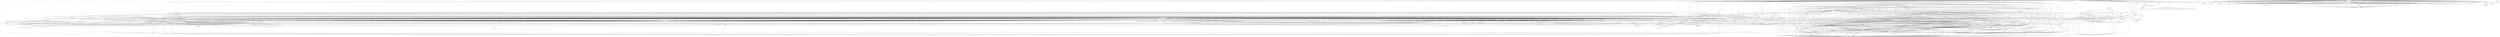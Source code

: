 digraph depends {
    node [shape=plaintext]
"angstrom-feed-configs" -> "opkg" [style=dotted]
"angstrom-packagegroup-boot" -> "angstrom-version"
"angstrom-packagegroup-boot" -> "packagegroup-boot"
"avahi-daemon" -> "base-files"
"avahi-daemon" -> "base-passwd"
"avahi-daemon" -> "libavahi-common3"
"avahi-daemon" -> "libavahi-core7"
"avahi-daemon" -> "libcap2"
"avahi-daemon" -> "libdaemon0"
"avahi-daemon" -> "libdbus-1-3"
"avahi-daemon" -> "libexpat1"
"avahi-daemon" -> "libnss-mdns" [style=dotted]
"avahi-daemon" -> "shadow"
"avahi-utils" -> "libavahi-client3"
"avahi-utils" -> "libavahi-common3"
"bash" -> "base-files"
"bash" -> "libtinfo5"
"bash" -> "update-alternatives-opkg"
"bluez5" -> "libdbus-1-3"
"bluez5" -> "libglib-2.0-0"
"bluez5" -> "libreadline7"
"bluez5" -> "libudev1"
"busybox" -> "busybox-syslog" [style=dotted]
"busybox" -> "busybox-udhcpc" [style=dotted]
"busybox" -> "update-alternatives-opkg"
"ca-certificates" -> "openssl"
"coreutils" -> "libattr1"
"coreutils" -> "libcap2"
"coreutils" -> "libgmp10"
"coreutils" -> "update-alternatives-opkg"
"cpio" -> "update-alternatives-opkg"
"cpufreq-tweaks" -> "cpufrequtils"
"curl" -> "libcurl4"
"dbus-1" -> "base-files"
"dbus-1" -> "base-passwd"
"dbus-1" -> "libdbus-1-3"
"dbus-1" -> "libexpat1"
"dbus-1" -> "libsystemd0"
"dbus-1" -> "libx11-6"
"dbus-1" -> "shadow"
"dracut" -> "bash"
"dracut" -> "busybox" [style=dotted]
"dracut" -> "coreutils" [style=dotted]
"dracut" -> "cpio"
"dracut" -> "findutils"
"dracut" -> "kernel-modules" [style=dotted]
"dracut" -> "ldd"
"dracut" -> "libkmod2"
"dracut" -> "systemd"
"dracut" -> "util-linux"
"dracut" -> "util-linux-blkid"
"dracut" -> "util-linux-getopt"
"e2fsprogs-e2fsck" -> "libblkid1"
"e2fsprogs-e2fsck" -> "libcom-err2"
"e2fsprogs-e2fsck" -> "libe2p2"
"e2fsprogs-e2fsck" -> "libext2fs2"
"e2fsprogs-e2fsck" -> "libuuid1"
"ffmpeg" -> "libavcodec58"
"ffmpeg" -> "libavdevice58"
"ffmpeg" -> "libavfilter7"
"ffmpeg" -> "libavformat58"
"ffmpeg" -> "libavutil56"
"ffmpeg" -> "libpostproc55"
"ffmpeg" -> "libswresample3"
"ffmpeg" -> "libswscale5"
"findutils" -> "update-alternatives-opkg"
"fixmac" -> "ranpwd"
"glibc-gconv-ibm850" -> "glibc-gconv"
"glibc-gconv-unicode" -> "glibc-gconv"
"glibc-gconv-utf-32" -> "glibc-gconv"
"glibc-localedata-en-gb" -> "glibc-localedata-en-us"
"glibc-localedata-en-gb" -> "glibc-localedata-i18n"
"glibc-localedata-en-gb" -> "glibc-localedata-iso14651-t1"
"glibc-localedata-en-gb" -> "glibc-localedata-translit-combining"
"glibc-localedata-en-us" -> "glibc-localedata-en-gb"
"glibc-localedata-en-us" -> "glibc-localedata-iso14651-t1"
"glibc-localedata-i18n" -> "glibc-localedata-iso14651-t1"
"glibc-localedata-i18n" -> "glibc-localedata-translit-neutral"
"glibc-localedata-iso14651-t1" -> "glibc-localedata-iso14651-t1-common"
"glibc-localedata-translit-neutral" -> "glibc-localedata-translit-circle"
"glibc-localedata-translit-neutral" -> "glibc-localedata-translit-cjk-compat"
"glibc-localedata-translit-neutral" -> "glibc-localedata-translit-compat"
"glibc-localedata-translit-neutral" -> "glibc-localedata-translit-font"
"glibc-localedata-translit-neutral" -> "glibc-localedata-translit-fraction"
"glibc-localedata-translit-neutral" -> "glibc-localedata-translit-narrow"
"glibc-localedata-translit-neutral" -> "glibc-localedata-translit-small"
"glibc-localedata-translit-neutral" -> "glibc-localedata-translit-wide"
"htop" -> "libncursesw5"
"htop" -> "libtinfo5"
"htop" -> "ncurses-terminfo"
"iptables" -> "kernel-module-iptable-filter" [style=dotted]
"iptables" -> "kernel-module-iptable-nat" [style=dotted]
"iptables" -> "kernel-module-ip-tables" [style=dotted]
"iptables" -> "kernel-module-ipt-masquerade" [style=dotted]
"iptables" -> "kernel-module-nf-conntrack-ipv4" [style=dotted]
"iptables" -> "kernel-module-nf-conntrack" [style=dotted]
"iptables" -> "kernel-module-nf-defrag-ipv4" [style=dotted]
"iptables" -> "kernel-module-nf-nat" [style=dotted]
"iptables" -> "kernel-module-x-tables" [style=dotted]
"iw" -> "libnl-3-200"
"iw" -> "libnl-genl-3-200"
"kernel-module-8021q-4.17.1" -> "kernel-module-garp-4.17.1"
"kernel-module-8021q-4.17.1" -> "kernel-module-mrp-4.17.1"
"kernel-module-adv7511-4.17.1" -> "kernel-module-cec-4.17.1"
"kernel-module-asix-4.17.1" -> "kernel-module-usbnet-4.17.1"
"kernel-module-authencesn-4.17.1" -> "kernel-module-authenc-4.17.1"
"kernel-module-ax88179-178a-4.17.1" -> "kernel-module-usbnet-4.17.1"
"kernel-module-bluetooth-4.17.1" -> "kernel-module-ecdh-generic-4.17.1"
"kernel-module-bluetooth-4.17.1" -> "kernel-module-rfkill-4.17.1"
"kernel-module-brcmfmac-4.17.1" -> "kernel-module-brcmutil-4.17.1"
"kernel-module-brcmfmac-4.17.1" -> "kernel-module-cfg80211-4.17.1"
"kernel-module-bridge-4.17.1" -> "kernel-module-ipv6-4.17.1"
"kernel-module-bridge-4.17.1" -> "kernel-module-llc-4.17.1"
"kernel-module-bridge-4.17.1" -> "kernel-module-stp-4.17.1"
"kernel-module-br-netfilter-4.17.1" -> "kernel-module-bridge-4.17.1"
"kernel-module-btrfs-4.17.1" -> "kernel-module-libcrc32c-4.17.1"
"kernel-module-btrfs-4.17.1" -> "kernel-module-lzo-compress-4.17.1"
"kernel-module-btrfs-4.17.1" -> "kernel-module-raid6-pq-4.17.1"
"kernel-module-btrfs-4.17.1" -> "kernel-module-xor-4.17.1"
"kernel-module-btrfs-4.17.1" -> "kernel-module-zlib-deflate-4.17.1"
"kernel-module-btrfs-4.17.1" -> "kernel-module-zstd-compress-4.17.1"
"kernel-module-btrfs-4.17.1" -> "kernel-module-zstd-decompress-4.17.1"
"kernel-module-cdc-ether-4.17.1" -> "kernel-module-usbnet-4.17.1"
"kernel-module-cdc-ncm-4.17.1" -> "kernel-module-usbnet-4.17.1"
"kernel-module-cdc-subset-4.17.1" -> "kernel-module-usbnet-4.17.1"
"kernel-module-cfg80211-4.17.1" -> "kernel-module-rfkill-4.17.1"
"kernel-module-cuse-4.17.1" -> "kernel-module-fuse-4.17.1"
"kernel-module-dm9601-4.17.1" -> "kernel-module-usbnet-4.17.1"
"kernel-module-garp-4.17.1" -> "kernel-module-llc-4.17.1"
"kernel-module-garp-4.17.1" -> "kernel-module-stp-4.17.1"
"kernel-module-hci-uart-4.17.1" -> "kernel-module-bluetooth-4.17.1"
"kernel-module-hidp-4.17.1" -> "kernel-module-bluetooth-4.17.1"
"kernel-module-ip6table-filter-4.17.1" -> "kernel-module-ip6-tables-4.17.1"
"kernel-module-ip6table-filter-4.17.1" -> "kernel-module-x-tables-4.17.1"
"kernel-module-ip6table-mangle-4.17.1" -> "kernel-module-ip6-tables-4.17.1"
"kernel-module-ip6table-mangle-4.17.1" -> "kernel-module-ipv6-4.17.1"
"kernel-module-ip6table-mangle-4.17.1" -> "kernel-module-x-tables-4.17.1"
"kernel-module-ip6table-nat-4.17.1" -> "kernel-module-ip6-tables-4.17.1"
"kernel-module-ip6table-nat-4.17.1" -> "kernel-module-nf-nat-ipv6-4.17.1"
"kernel-module-ip6-tables-4.17.1" -> "kernel-module-x-tables-4.17.1"
"kernel-module-ip6t-masquerade-4.17.1" -> "kernel-module-nf-conntrack-4.17.1"
"kernel-module-ip6t-masquerade-4.17.1" -> "kernel-module-nf-nat-masquerade-ipv6-4.17.1"
"kernel-module-ip6t-masquerade-4.17.1" -> "kernel-module-x-tables-4.17.1"
"kernel-module-ip6t-reject-4.17.1" -> "kernel-module-nf-reject-ipv6-4.17.1"
"kernel-module-ip6t-reject-4.17.1" -> "kernel-module-x-tables-4.17.1"
"kernel-module-iptable-filter-4.17.1" -> "kernel-module-ip-tables-4.17.1"
"kernel-module-iptable-filter-4.17.1" -> "kernel-module-x-tables-4.17.1"
"kernel-module-iptable-mangle-4.17.1" -> "kernel-module-ip-tables-4.17.1"
"kernel-module-iptable-mangle-4.17.1" -> "kernel-module-x-tables-4.17.1"
"kernel-module-iptable-nat-4.17.1" -> "kernel-module-ip-tables-4.17.1"
"kernel-module-iptable-nat-4.17.1" -> "kernel-module-nf-nat-ipv4-4.17.1"
"kernel-module-ip-tables-4.17.1" -> "kernel-module-x-tables-4.17.1"
"kernel-module-ipt-masquerade-4.17.1" -> "kernel-module-nf-conntrack-4.17.1"
"kernel-module-ipt-masquerade-4.17.1" -> "kernel-module-nf-nat-masquerade-ipv4-4.17.1"
"kernel-module-ipt-masquerade-4.17.1" -> "kernel-module-x-tables-4.17.1"
"kernel-module-ipt-reject-4.17.1" -> "kernel-module-nf-reject-ipv4-4.17.1"
"kernel-module-ipt-reject-4.17.1" -> "kernel-module-x-tables-4.17.1"
"kernel-module-ir-jvc-decoder-4.17.1" -> "kernel-module-rc-core-4.17.1"
"kernel-module-ir-kbd-i2c-4.17.1" -> "kernel-module-rc-core-4.17.1"
"kernel-module-ir-mce-kbd-decoder-4.17.1" -> "kernel-module-rc-core-4.17.1"
"kernel-module-ir-nec-decoder-4.17.1" -> "kernel-module-rc-core-4.17.1"
"kernel-module-ir-rc5-decoder-4.17.1" -> "kernel-module-rc-core-4.17.1"
"kernel-module-ir-rc6-decoder-4.17.1" -> "kernel-module-rc-core-4.17.1"
"kernel-module-ir-sanyo-decoder-4.17.1" -> "kernel-module-rc-core-4.17.1"
"kernel-module-ir-sharp-decoder-4.17.1" -> "kernel-module-rc-core-4.17.1"
"kernel-module-ir-sony-decoder-4.17.1" -> "kernel-module-rc-core-4.17.1"
"kernel-module-ir-xmp-decoder-4.17.1" -> "kernel-module-rc-core-4.17.1"
"kernel-module-lima-4.17.1" -> "kernel-module-gpu-sched-4.17.1"
"kernel-module-lima-4.17.1" -> "kernel-module-ttm-4.17.1"
"kernel-module-mac80211-4.17.1" -> "kernel-module-cfg80211-4.17.1"
"kernel-module-macvtap-4.17.1" -> "kernel-module-macvlan-4.17.1"
"kernel-module-macvtap-4.17.1" -> "kernel-module-tap-4.17.1"
"kernel-module-mcs7830-4.17.1" -> "kernel-module-usbnet-4.17.1"
"kernel-module-meson-ir-4.17.1" -> "kernel-module-rc-core-4.17.1"
"kernel-module-meson-rng-4.17.1" -> "kernel-module-rng-core-4.17.1"
"kernel-module-meson-vdec-4.17.1" -> "kernel-module-v4l2-mem2mem-4.17.1"
"kernel-module-meson-vdec-4.17.1" -> "kernel-module-videobuf2-common-4.17.1"
"kernel-module-meson-vdec-4.17.1" -> "kernel-module-videobuf2-dma-contig-4.17.1"
"kernel-module-meson-vdec-4.17.1" -> "kernel-module-videobuf2-v4l2-4.17.1"
"kernel-module-meson-vdec-4.17.1" -> "kernel-module-videodev-4.17.1"
"kernel-module-net1080-4.17.1" -> "kernel-module-usbnet-4.17.1"
"kernel-module-nf-conntrack-4.17.1" -> "kernel-module-libcrc32c-4.17.1"
"kernel-module-nf-conntrack-ipv4-4.17.1" -> "kernel-module-nf-conntrack-4.17.1"
"kernel-module-nf-conntrack-ipv4-4.17.1" -> "kernel-module-nf-defrag-ipv4-4.17.1"
"kernel-module-nf-conntrack-ipv6-4.17.1" -> "kernel-module-ipv6-4.17.1"
"kernel-module-nf-conntrack-ipv6-4.17.1" -> "kernel-module-nf-conntrack-4.17.1"
"kernel-module-nf-conntrack-ipv6-4.17.1" -> "kernel-module-nf-defrag-ipv6-4.17.1"
"kernel-module-nf-defrag-ipv6-4.17.1" -> "kernel-module-ipv6-4.17.1"
"kernel-module-nf-log-ipv4-4.17.1" -> "kernel-module-nf-log-common-4.17.1"
"kernel-module-nf-log-ipv6-4.17.1" -> "kernel-module-nf-log-common-4.17.1"
"kernel-module-nf-nat-4.17.1" -> "kernel-module-libcrc32c-4.17.1"
"kernel-module-nf-nat-4.17.1" -> "kernel-module-nf-conntrack-4.17.1"
"kernel-module-nf-nat-ipv4-4.17.1" -> "kernel-module-nf-conntrack-4.17.1"
"kernel-module-nf-nat-ipv4-4.17.1" -> "kernel-module-nf-nat-4.17.1"
"kernel-module-nf-nat-ipv6-4.17.1" -> "kernel-module-ipv6-4.17.1"
"kernel-module-nf-nat-ipv6-4.17.1" -> "kernel-module-nf-conntrack-4.17.1"
"kernel-module-nf-nat-ipv6-4.17.1" -> "kernel-module-nf-nat-4.17.1"
"kernel-module-nf-nat-masquerade-ipv4-4.17.1" -> "kernel-module-nf-conntrack-4.17.1"
"kernel-module-nf-nat-masquerade-ipv4-4.17.1" -> "kernel-module-nf-nat-4.17.1"
"kernel-module-nf-nat-masquerade-ipv6-4.17.1" -> "kernel-module-ipv6-4.17.1"
"kernel-module-nf-nat-masquerade-ipv6-4.17.1" -> "kernel-module-nf-conntrack-4.17.1"
"kernel-module-nf-nat-masquerade-ipv6-4.17.1" -> "kernel-module-nf-nat-4.17.1"
"kernel-module-nf-reject-ipv6-4.17.1" -> "kernel-module-ipv6-4.17.1"
"kernel-module-p8022-4.17.1" -> "kernel-module-llc-4.17.1"
"kernel-module-plusb-4.17.1" -> "kernel-module-usbnet-4.17.1"
"kernel-module-psnap-4.17.1" -> "kernel-module-llc-4.17.1"
"kernel-module-rc-adstech-dvb-t-pci-4.17.1" -> "kernel-module-rc-core-4.17.1"
"kernel-module-rc-alink-dtu-m-4.17.1" -> "kernel-module-rc-core-4.17.1"
"kernel-module-rc-anysee-4.17.1" -> "kernel-module-rc-core-4.17.1"
"kernel-module-rc-apac-viewcomp-4.17.1" -> "kernel-module-rc-core-4.17.1"
"kernel-module-rc-astrometa-t2hybrid-4.17.1" -> "kernel-module-rc-core-4.17.1"
"kernel-module-rc-asus-pc39-4.17.1" -> "kernel-module-rc-core-4.17.1"
"kernel-module-rc-asus-ps3-100-4.17.1" -> "kernel-module-rc-core-4.17.1"
"kernel-module-rc-ati-tv-wonder-hd-600-4.17.1" -> "kernel-module-rc-core-4.17.1"
"kernel-module-rc-ati-x10-4.17.1" -> "kernel-module-rc-core-4.17.1"
"kernel-module-rc-avermedia-4.17.1" -> "kernel-module-rc-core-4.17.1"
"kernel-module-rc-avermedia-a16d-4.17.1" -> "kernel-module-rc-core-4.17.1"
"kernel-module-rc-avermedia-cardbus-4.17.1" -> "kernel-module-rc-core-4.17.1"
"kernel-module-rc-avermedia-dvbt-4.17.1" -> "kernel-module-rc-core-4.17.1"
"kernel-module-rc-avermedia-m135a-4.17.1" -> "kernel-module-rc-core-4.17.1"
"kernel-module-rc-avermedia-m733a-rm-k6-4.17.1" -> "kernel-module-rc-core-4.17.1"
"kernel-module-rc-avermedia-rm-ks-4.17.1" -> "kernel-module-rc-core-4.17.1"
"kernel-module-rc-avertv-303-4.17.1" -> "kernel-module-rc-core-4.17.1"
"kernel-module-rc-azurewave-ad-tu700-4.17.1" -> "kernel-module-rc-core-4.17.1"
"kernel-module-rc-behold-4.17.1" -> "kernel-module-rc-core-4.17.1"
"kernel-module-rc-behold-columbus-4.17.1" -> "kernel-module-rc-core-4.17.1"
"kernel-module-rc-budget-ci-old-4.17.1" -> "kernel-module-rc-core-4.17.1"
"kernel-module-rc-cec-4.17.1" -> "kernel-module-rc-core-4.17.1"
"kernel-module-rc-cinergy-1400-4.17.1" -> "kernel-module-rc-core-4.17.1"
"kernel-module-rc-cinergy-4.17.1" -> "kernel-module-rc-core-4.17.1"
"kernel-module-rc-d680-dmb-4.17.1" -> "kernel-module-rc-core-4.17.1"
"kernel-module-rc-delock-61959-4.17.1" -> "kernel-module-rc-core-4.17.1"
"kernel-module-rc-dib0700-nec-4.17.1" -> "kernel-module-rc-core-4.17.1"
"kernel-module-rc-dib0700-rc5-4.17.1" -> "kernel-module-rc-core-4.17.1"
"kernel-module-rc-digitalnow-tinytwin-4.17.1" -> "kernel-module-rc-core-4.17.1"
"kernel-module-rc-digittrade-4.17.1" -> "kernel-module-rc-core-4.17.1"
"kernel-module-rc-dm1105-nec-4.17.1" -> "kernel-module-rc-core-4.17.1"
"kernel-module-rc-dntv-live-dvb-t-4.17.1" -> "kernel-module-rc-core-4.17.1"
"kernel-module-rc-dntv-live-dvbt-pro-4.17.1" -> "kernel-module-rc-core-4.17.1"
"kernel-module-rc-dtt200u-4.17.1" -> "kernel-module-rc-core-4.17.1"
"kernel-module-rc-dvbsky-4.17.1" -> "kernel-module-rc-core-4.17.1"
"kernel-module-rc-dvico-mce-4.17.1" -> "kernel-module-rc-core-4.17.1"
"kernel-module-rc-dvico-portable-4.17.1" -> "kernel-module-rc-core-4.17.1"
"kernel-module-rc-em-terratec-4.17.1" -> "kernel-module-rc-core-4.17.1"
"kernel-module-rc-encore-enltv2-4.17.1" -> "kernel-module-rc-core-4.17.1"
"kernel-module-rc-encore-enltv-4.17.1" -> "kernel-module-rc-core-4.17.1"
"kernel-module-rc-encore-enltv-fm53-4.17.1" -> "kernel-module-rc-core-4.17.1"
"kernel-module-rc-evga-indtube-4.17.1" -> "kernel-module-rc-core-4.17.1"
"kernel-module-rc-eztv-4.17.1" -> "kernel-module-rc-core-4.17.1"
"kernel-module-rc-flydvb-4.17.1" -> "kernel-module-rc-core-4.17.1"
"kernel-module-rc-flyvideo-4.17.1" -> "kernel-module-rc-core-4.17.1"
"kernel-module-rc-fusionhdtv-mce-4.17.1" -> "kernel-module-rc-core-4.17.1"
"kernel-module-rc-gadmei-rm008z-4.17.1" -> "kernel-module-rc-core-4.17.1"
"kernel-module-rc-geekbox-4.17.1" -> "kernel-module-rc-core-4.17.1"
"kernel-module-rc-genius-tvgo-a11mce-4.17.1" -> "kernel-module-rc-core-4.17.1"
"kernel-module-rc-gotview7135-4.17.1" -> "kernel-module-rc-core-4.17.1"
"kernel-module-rc-hauppauge-4.17.1" -> "kernel-module-rc-core-4.17.1"
"kernel-module-rc-hisi-poplar-4.17.1" -> "kernel-module-rc-core-4.17.1"
"kernel-module-rc-hisi-tv-demo-4.17.1" -> "kernel-module-rc-core-4.17.1"
"kernel-module-rc-imon-mce-4.17.1" -> "kernel-module-rc-core-4.17.1"
"kernel-module-rc-imon-pad-4.17.1" -> "kernel-module-rc-core-4.17.1"
"kernel-module-rc-imon-rsc-4.17.1" -> "kernel-module-rc-core-4.17.1"
"kernel-module-rc-iodata-bctv7e-4.17.1" -> "kernel-module-rc-core-4.17.1"
"kernel-module-rc-it913x-v1-4.17.1" -> "kernel-module-rc-core-4.17.1"
"kernel-module-rc-it913x-v2-4.17.1" -> "kernel-module-rc-core-4.17.1"
"kernel-module-rc-kaiomy-4.17.1" -> "kernel-module-rc-core-4.17.1"
"kernel-module-rc-kworld-315u-4.17.1" -> "kernel-module-rc-core-4.17.1"
"kernel-module-rc-kworld-pc150u-4.17.1" -> "kernel-module-rc-core-4.17.1"
"kernel-module-rc-kworld-plus-tv-analog-4.17.1" -> "kernel-module-rc-core-4.17.1"
"kernel-module-rc-leadtek-y04g0051-4.17.1" -> "kernel-module-rc-core-4.17.1"
"kernel-module-rc-lme2510-4.17.1" -> "kernel-module-rc-core-4.17.1"
"kernel-module-rc-manli-4.17.1" -> "kernel-module-rc-core-4.17.1"
"kernel-module-rc-medion-x10-4.17.1" -> "kernel-module-rc-core-4.17.1"
"kernel-module-rc-medion-x10-digitainer-4.17.1" -> "kernel-module-rc-core-4.17.1"
"kernel-module-rc-medion-x10-or2x-4.17.1" -> "kernel-module-rc-core-4.17.1"
"kernel-module-rc-msi-digivox-ii-4.17.1" -> "kernel-module-rc-core-4.17.1"
"kernel-module-rc-msi-digivox-iii-4.17.1" -> "kernel-module-rc-core-4.17.1"
"kernel-module-rc-msi-tvanywhere-4.17.1" -> "kernel-module-rc-core-4.17.1"
"kernel-module-rc-msi-tvanywhere-plus-4.17.1" -> "kernel-module-rc-core-4.17.1"
"kernel-module-rc-nebula-4.17.1" -> "kernel-module-rc-core-4.17.1"
"kernel-module-rc-nec-terratec-cinergy-xs-4.17.1" -> "kernel-module-rc-core-4.17.1"
"kernel-module-rc-norwood-4.17.1" -> "kernel-module-rc-core-4.17.1"
"kernel-module-rc-npgtech-4.17.1" -> "kernel-module-rc-core-4.17.1"
"kernel-module-rc-pctv-sedna-4.17.1" -> "kernel-module-rc-core-4.17.1"
"kernel-module-rc-pinnacle-color-4.17.1" -> "kernel-module-rc-core-4.17.1"
"kernel-module-rc-pinnacle-grey-4.17.1" -> "kernel-module-rc-core-4.17.1"
"kernel-module-rc-pinnacle-pctv-hd-4.17.1" -> "kernel-module-rc-core-4.17.1"
"kernel-module-rc-pixelview-002t-4.17.1" -> "kernel-module-rc-core-4.17.1"
"kernel-module-rc-pixelview-4.17.1" -> "kernel-module-rc-core-4.17.1"
"kernel-module-rc-pixelview-mk12-4.17.1" -> "kernel-module-rc-core-4.17.1"
"kernel-module-rc-pixelview-new-4.17.1" -> "kernel-module-rc-core-4.17.1"
"kernel-module-rc-powercolor-real-angel-4.17.1" -> "kernel-module-rc-core-4.17.1"
"kernel-module-rc-proteus-2309-4.17.1" -> "kernel-module-rc-core-4.17.1"
"kernel-module-rc-purpletv-4.17.1" -> "kernel-module-rc-core-4.17.1"
"kernel-module-rc-pv951-4.17.1" -> "kernel-module-rc-core-4.17.1"
"kernel-module-rc-rc6-mce-4.17.1" -> "kernel-module-rc-core-4.17.1"
"kernel-module-rc-real-audio-220-32-keys-4.17.1" -> "kernel-module-rc-core-4.17.1"
"kernel-module-rc-reddo-4.17.1" -> "kernel-module-rc-core-4.17.1"
"kernel-module-rc-snapstream-firefly-4.17.1" -> "kernel-module-rc-core-4.17.1"
"kernel-module-rc-streamzap-4.17.1" -> "kernel-module-rc-core-4.17.1"
"kernel-module-rc-su3000-4.17.1" -> "kernel-module-rc-core-4.17.1"
"kernel-module-rc-tango-4.17.1" -> "kernel-module-rc-core-4.17.1"
"kernel-module-rc-tbs-nec-4.17.1" -> "kernel-module-rc-core-4.17.1"
"kernel-module-rc-technisat-ts35-4.17.1" -> "kernel-module-rc-core-4.17.1"
"kernel-module-rc-technisat-usb2-4.17.1" -> "kernel-module-rc-core-4.17.1"
"kernel-module-rc-terratec-cinergy-c-pci-4.17.1" -> "kernel-module-rc-core-4.17.1"
"kernel-module-rc-terratec-cinergy-s2-hd-4.17.1" -> "kernel-module-rc-core-4.17.1"
"kernel-module-rc-terratec-cinergy-xs-4.17.1" -> "kernel-module-rc-core-4.17.1"
"kernel-module-rc-terratec-slim-2-4.17.1" -> "kernel-module-rc-core-4.17.1"
"kernel-module-rc-terratec-slim-4.17.1" -> "kernel-module-rc-core-4.17.1"
"kernel-module-rc-tevii-nec-4.17.1" -> "kernel-module-rc-core-4.17.1"
"kernel-module-rc-tivo-4.17.1" -> "kernel-module-rc-core-4.17.1"
"kernel-module-rc-total-media-in-hand-02-4.17.1" -> "kernel-module-rc-core-4.17.1"
"kernel-module-rc-total-media-in-hand-4.17.1" -> "kernel-module-rc-core-4.17.1"
"kernel-module-rc-trekstor-4.17.1" -> "kernel-module-rc-core-4.17.1"
"kernel-module-rc-tt-1500-4.17.1" -> "kernel-module-rc-core-4.17.1"
"kernel-module-rc-twinhan1027-4.17.1" -> "kernel-module-rc-core-4.17.1"
"kernel-module-rc-twinhan-dtv-cab-ci-4.17.1" -> "kernel-module-rc-core-4.17.1"
"kernel-module-rc-videomate-m1f-4.17.1" -> "kernel-module-rc-core-4.17.1"
"kernel-module-rc-videomate-s350-4.17.1" -> "kernel-module-rc-core-4.17.1"
"kernel-module-rc-videomate-tv-pvr-4.17.1" -> "kernel-module-rc-core-4.17.1"
"kernel-module-rc-winfast-4.17.1" -> "kernel-module-rc-core-4.17.1"
"kernel-module-rc-winfast-usbii-deluxe-4.17.1" -> "kernel-module-rc-core-4.17.1"
"kernel-module-rc-zx-irdec-4.17.1" -> "kernel-module-rc-core-4.17.1"
"kernel-module-sit-4.17.1" -> "kernel-module-ip-tunnel-4.17.1"
"kernel-module-sit-4.17.1" -> "kernel-module-ipv6-4.17.1"
"kernel-module-sit-4.17.1" -> "kernel-module-tunnel4-4.17.1"
"kernel-modules" -> "kernel-module-8021q-4.17.1"
"kernel-modules" -> "kernel-module-adv7511-4.17.1"
"kernel-modules" -> "kernel-module-arc4-4.17.1"
"kernel-modules" -> "kernel-module-asix-4.17.1"
"kernel-modules" -> "kernel-module-at25-4.17.1"
"kernel-modules" -> "kernel-module-authenc-4.17.1"
"kernel-modules" -> "kernel-module-authencesn-4.17.1"
"kernel-modules" -> "kernel-module-ax88179-178a-4.17.1"
"kernel-modules" -> "kernel-module-bluetooth-4.17.1"
"kernel-modules" -> "kernel-module-brcmfmac-4.17.1"
"kernel-modules" -> "kernel-module-brcmutil-4.17.1"
"kernel-modules" -> "kernel-module-bridge-4.17.1"
"kernel-modules" -> "kernel-module-br-netfilter-4.17.1"
"kernel-modules" -> "kernel-module-btrfs-4.17.1"
"kernel-modules" -> "kernel-module-ccm-4.17.1"
"kernel-modules" -> "kernel-module-cdc-ether-4.17.1"
"kernel-modules" -> "kernel-module-cdc-ncm-4.17.1"
"kernel-modules" -> "kernel-module-cdc-subset-4.17.1"
"kernel-modules" -> "kernel-module-cec-4.17.1"
"kernel-modules" -> "kernel-module-cfg80211-4.17.1"
"kernel-modules" -> "kernel-module-ch7006-4.17.1"
"kernel-modules" -> "kernel-module-cmac-4.17.1"
"kernel-modules" -> "kernel-module-crypto-engine-4.17.1"
"kernel-modules" -> "kernel-module-ctr-4.17.1"
"kernel-modules" -> "kernel-module-cuse-4.17.1"
"kernel-modules" -> "kernel-module-dm9601-4.17.1"
"kernel-modules" -> "kernel-module-dvb-core-4.17.1"
"kernel-modules" -> "kernel-module-ecb-4.17.1"
"kernel-modules" -> "kernel-module-ecdh-generic-4.17.1"
"kernel-modules" -> "kernel-module-fuse-4.17.1"
"kernel-modules" -> "kernel-module-garp-4.17.1"
"kernel-modules" -> "kernel-module-gcm-4.17.1"
"kernel-modules" -> "kernel-module-ghash-generic-4.17.1"
"kernel-modules" -> "kernel-module-gpu-sched-4.17.1"
"kernel-modules" -> "kernel-module-hci-uart-4.17.1"
"kernel-modules" -> "kernel-module-hidp-4.17.1"
"kernel-modules" -> "kernel-module-ina2xx-4.17.1"
"kernel-modules" -> "kernel-module-ip6table-filter-4.17.1"
"kernel-modules" -> "kernel-module-ip6table-mangle-4.17.1"
"kernel-modules" -> "kernel-module-ip6table-nat-4.17.1"
"kernel-modules" -> "kernel-module-ip6-tables-4.17.1"
"kernel-modules" -> "kernel-module-ip6t-masquerade-4.17.1"
"kernel-modules" -> "kernel-module-ip6t-reject-4.17.1"
"kernel-modules" -> "kernel-module-iptable-filter-4.17.1"
"kernel-modules" -> "kernel-module-iptable-mangle-4.17.1"
"kernel-modules" -> "kernel-module-iptable-nat-4.17.1"
"kernel-modules" -> "kernel-module-ip-tables-4.17.1"
"kernel-modules" -> "kernel-module-ipt-masquerade-4.17.1"
"kernel-modules" -> "kernel-module-ipt-reject-4.17.1"
"kernel-modules" -> "kernel-module-ip-tunnel-4.17.1"
"kernel-modules" -> "kernel-module-ipv6-4.17.1"
"kernel-modules" -> "kernel-module-ir-jvc-decoder-4.17.1"
"kernel-modules" -> "kernel-module-ir-kbd-i2c-4.17.1"
"kernel-modules" -> "kernel-module-ir-mce-kbd-decoder-4.17.1"
"kernel-modules" -> "kernel-module-ir-nec-decoder-4.17.1"
"kernel-modules" -> "kernel-module-ir-rc5-decoder-4.17.1"
"kernel-modules" -> "kernel-module-ir-rc6-decoder-4.17.1"
"kernel-modules" -> "kernel-module-ir-sanyo-decoder-4.17.1"
"kernel-modules" -> "kernel-module-ir-sharp-decoder-4.17.1"
"kernel-modules" -> "kernel-module-ir-sony-decoder-4.17.1"
"kernel-modules" -> "kernel-module-ir-xmp-decoder-4.17.1"
"kernel-modules" -> "kernel-module-libcrc32c-4.17.1"
"kernel-modules" -> "kernel-module-lima-4.17.1"
"kernel-modules" -> "kernel-module-llc-4.17.1"
"kernel-modules" -> "kernel-module-lm90-4.17.1"
"kernel-modules" -> "kernel-module-lzo-compress-4.17.1"
"kernel-modules" -> "kernel-module-mac80211-4.17.1"
"kernel-modules" -> "kernel-module-macvlan-4.17.1"
"kernel-modules" -> "kernel-module-macvtap-4.17.1"
"kernel-modules" -> "kernel-module-mc44s803-4.17.1"
"kernel-modules" -> "kernel-module-mcs7830-4.17.1"
"kernel-modules" -> "kernel-module-media-4.17.1"
"kernel-modules" -> "kernel-module-meson-gxbb-wdt-4.17.1"
"kernel-modules" -> "kernel-module-meson-ir-4.17.1"
"kernel-modules" -> "kernel-module-meson-rng-4.17.1"
"kernel-modules" -> "kernel-module-meson-vdec-4.17.1"
"kernel-modules" -> "kernel-module-meson-wdt-4.17.1"
"kernel-modules" -> "kernel-module-mrp-4.17.1"
"kernel-modules" -> "kernel-module-mt20xx-4.17.1"
"kernel-modules" -> "kernel-module-nbd-4.17.1"
"kernel-modules" -> "kernel-module-net1080-4.17.1"
"kernel-modules" -> "kernel-module-nf-conntrack-4.17.1"
"kernel-modules" -> "kernel-module-nf-conntrack-ipv4-4.17.1"
"kernel-modules" -> "kernel-module-nf-conntrack-ipv6-4.17.1"
"kernel-modules" -> "kernel-module-nf-defrag-ipv4-4.17.1"
"kernel-modules" -> "kernel-module-nf-defrag-ipv6-4.17.1"
"kernel-modules" -> "kernel-module-nf-log-common-4.17.1"
"kernel-modules" -> "kernel-module-nf-log-ipv4-4.17.1"
"kernel-modules" -> "kernel-module-nf-log-ipv6-4.17.1"
"kernel-modules" -> "kernel-module-nf-nat-4.17.1"
"kernel-modules" -> "kernel-module-nf-nat-ipv4-4.17.1"
"kernel-modules" -> "kernel-module-nf-nat-ipv6-4.17.1"
"kernel-modules" -> "kernel-module-nf-nat-masquerade-ipv4-4.17.1"
"kernel-modules" -> "kernel-module-nf-nat-masquerade-ipv6-4.17.1"
"kernel-modules" -> "kernel-module-nf-reject-ipv4-4.17.1"
"kernel-modules" -> "kernel-module-nf-reject-ipv6-4.17.1"
"kernel-modules" -> "kernel-module-nfs-layout-flexfiles-4.17.1"
"kernel-modules" -> "kernel-module-overlay-4.17.1"
"kernel-modules" -> "kernel-module-p8022-4.17.1"
"kernel-modules" -> "kernel-module-pegasus-4.17.1"
"kernel-modules" -> "kernel-module-plusb-4.17.1"
"kernel-modules" -> "kernel-module-psnap-4.17.1"
"kernel-modules" -> "kernel-module-pwm-meson-4.17.1"
"kernel-modules" -> "kernel-module-r8152-4.17.1"
"kernel-modules" -> "kernel-module-raid6-pq-4.17.1"
"kernel-modules" -> "kernel-module-rc-adstech-dvb-t-pci-4.17.1"
"kernel-modules" -> "kernel-module-rc-alink-dtu-m-4.17.1"
"kernel-modules" -> "kernel-module-rc-anysee-4.17.1"
"kernel-modules" -> "kernel-module-rc-apac-viewcomp-4.17.1"
"kernel-modules" -> "kernel-module-rc-astrometa-t2hybrid-4.17.1"
"kernel-modules" -> "kernel-module-rc-asus-pc39-4.17.1"
"kernel-modules" -> "kernel-module-rc-asus-ps3-100-4.17.1"
"kernel-modules" -> "kernel-module-rc-ati-tv-wonder-hd-600-4.17.1"
"kernel-modules" -> "kernel-module-rc-ati-x10-4.17.1"
"kernel-modules" -> "kernel-module-rc-avermedia-4.17.1"
"kernel-modules" -> "kernel-module-rc-avermedia-a16d-4.17.1"
"kernel-modules" -> "kernel-module-rc-avermedia-cardbus-4.17.1"
"kernel-modules" -> "kernel-module-rc-avermedia-dvbt-4.17.1"
"kernel-modules" -> "kernel-module-rc-avermedia-m135a-4.17.1"
"kernel-modules" -> "kernel-module-rc-avermedia-m733a-rm-k6-4.17.1"
"kernel-modules" -> "kernel-module-rc-avermedia-rm-ks-4.17.1"
"kernel-modules" -> "kernel-module-rc-avertv-303-4.17.1"
"kernel-modules" -> "kernel-module-rc-azurewave-ad-tu700-4.17.1"
"kernel-modules" -> "kernel-module-rc-behold-4.17.1"
"kernel-modules" -> "kernel-module-rc-behold-columbus-4.17.1"
"kernel-modules" -> "kernel-module-rc-budget-ci-old-4.17.1"
"kernel-modules" -> "kernel-module-rc-cec-4.17.1"
"kernel-modules" -> "kernel-module-rc-cinergy-1400-4.17.1"
"kernel-modules" -> "kernel-module-rc-cinergy-4.17.1"
"kernel-modules" -> "kernel-module-rc-core-4.17.1"
"kernel-modules" -> "kernel-module-rc-d680-dmb-4.17.1"
"kernel-modules" -> "kernel-module-rc-delock-61959-4.17.1"
"kernel-modules" -> "kernel-module-rc-dib0700-nec-4.17.1"
"kernel-modules" -> "kernel-module-rc-dib0700-rc5-4.17.1"
"kernel-modules" -> "kernel-module-rc-digitalnow-tinytwin-4.17.1"
"kernel-modules" -> "kernel-module-rc-digittrade-4.17.1"
"kernel-modules" -> "kernel-module-rc-dm1105-nec-4.17.1"
"kernel-modules" -> "kernel-module-rc-dntv-live-dvb-t-4.17.1"
"kernel-modules" -> "kernel-module-rc-dntv-live-dvbt-pro-4.17.1"
"kernel-modules" -> "kernel-module-rc-dtt200u-4.17.1"
"kernel-modules" -> "kernel-module-rc-dvbsky-4.17.1"
"kernel-modules" -> "kernel-module-rc-dvico-mce-4.17.1"
"kernel-modules" -> "kernel-module-rc-dvico-portable-4.17.1"
"kernel-modules" -> "kernel-module-rc-em-terratec-4.17.1"
"kernel-modules" -> "kernel-module-rc-encore-enltv2-4.17.1"
"kernel-modules" -> "kernel-module-rc-encore-enltv-4.17.1"
"kernel-modules" -> "kernel-module-rc-encore-enltv-fm53-4.17.1"
"kernel-modules" -> "kernel-module-rc-evga-indtube-4.17.1"
"kernel-modules" -> "kernel-module-rc-eztv-4.17.1"
"kernel-modules" -> "kernel-module-rc-flydvb-4.17.1"
"kernel-modules" -> "kernel-module-rc-flyvideo-4.17.1"
"kernel-modules" -> "kernel-module-rc-fusionhdtv-mce-4.17.1"
"kernel-modules" -> "kernel-module-rc-gadmei-rm008z-4.17.1"
"kernel-modules" -> "kernel-module-rc-geekbox-4.17.1"
"kernel-modules" -> "kernel-module-rc-genius-tvgo-a11mce-4.17.1"
"kernel-modules" -> "kernel-module-rc-gotview7135-4.17.1"
"kernel-modules" -> "kernel-module-rc-hauppauge-4.17.1"
"kernel-modules" -> "kernel-module-rc-hisi-poplar-4.17.1"
"kernel-modules" -> "kernel-module-rc-hisi-tv-demo-4.17.1"
"kernel-modules" -> "kernel-module-rc-imon-mce-4.17.1"
"kernel-modules" -> "kernel-module-rc-imon-pad-4.17.1"
"kernel-modules" -> "kernel-module-rc-imon-rsc-4.17.1"
"kernel-modules" -> "kernel-module-rc-iodata-bctv7e-4.17.1"
"kernel-modules" -> "kernel-module-rc-it913x-v1-4.17.1"
"kernel-modules" -> "kernel-module-rc-it913x-v2-4.17.1"
"kernel-modules" -> "kernel-module-rc-kaiomy-4.17.1"
"kernel-modules" -> "kernel-module-rc-kworld-315u-4.17.1"
"kernel-modules" -> "kernel-module-rc-kworld-pc150u-4.17.1"
"kernel-modules" -> "kernel-module-rc-kworld-plus-tv-analog-4.17.1"
"kernel-modules" -> "kernel-module-rc-leadtek-y04g0051-4.17.1"
"kernel-modules" -> "kernel-module-rc-lme2510-4.17.1"
"kernel-modules" -> "kernel-module-rc-manli-4.17.1"
"kernel-modules" -> "kernel-module-rc-medion-x10-4.17.1"
"kernel-modules" -> "kernel-module-rc-medion-x10-digitainer-4.17.1"
"kernel-modules" -> "kernel-module-rc-medion-x10-or2x-4.17.1"
"kernel-modules" -> "kernel-module-rc-msi-digivox-ii-4.17.1"
"kernel-modules" -> "kernel-module-rc-msi-digivox-iii-4.17.1"
"kernel-modules" -> "kernel-module-rc-msi-tvanywhere-4.17.1"
"kernel-modules" -> "kernel-module-rc-msi-tvanywhere-plus-4.17.1"
"kernel-modules" -> "kernel-module-rc-nebula-4.17.1"
"kernel-modules" -> "kernel-module-rc-nec-terratec-cinergy-xs-4.17.1"
"kernel-modules" -> "kernel-module-rc-norwood-4.17.1"
"kernel-modules" -> "kernel-module-rc-npgtech-4.17.1"
"kernel-modules" -> "kernel-module-rc-pctv-sedna-4.17.1"
"kernel-modules" -> "kernel-module-rc-pinnacle-color-4.17.1"
"kernel-modules" -> "kernel-module-rc-pinnacle-grey-4.17.1"
"kernel-modules" -> "kernel-module-rc-pinnacle-pctv-hd-4.17.1"
"kernel-modules" -> "kernel-module-rc-pixelview-002t-4.17.1"
"kernel-modules" -> "kernel-module-rc-pixelview-4.17.1"
"kernel-modules" -> "kernel-module-rc-pixelview-mk12-4.17.1"
"kernel-modules" -> "kernel-module-rc-pixelview-new-4.17.1"
"kernel-modules" -> "kernel-module-rc-powercolor-real-angel-4.17.1"
"kernel-modules" -> "kernel-module-rc-proteus-2309-4.17.1"
"kernel-modules" -> "kernel-module-rc-purpletv-4.17.1"
"kernel-modules" -> "kernel-module-rc-pv951-4.17.1"
"kernel-modules" -> "kernel-module-rc-rc6-mce-4.17.1"
"kernel-modules" -> "kernel-module-rc-real-audio-220-32-keys-4.17.1"
"kernel-modules" -> "kernel-module-rc-reddo-4.17.1"
"kernel-modules" -> "kernel-module-rc-snapstream-firefly-4.17.1"
"kernel-modules" -> "kernel-module-rc-streamzap-4.17.1"
"kernel-modules" -> "kernel-module-rc-su3000-4.17.1"
"kernel-modules" -> "kernel-module-rc-tango-4.17.1"
"kernel-modules" -> "kernel-module-rc-tbs-nec-4.17.1"
"kernel-modules" -> "kernel-module-rc-technisat-ts35-4.17.1"
"kernel-modules" -> "kernel-module-rc-technisat-usb2-4.17.1"
"kernel-modules" -> "kernel-module-rc-terratec-cinergy-c-pci-4.17.1"
"kernel-modules" -> "kernel-module-rc-terratec-cinergy-s2-hd-4.17.1"
"kernel-modules" -> "kernel-module-rc-terratec-cinergy-xs-4.17.1"
"kernel-modules" -> "kernel-module-rc-terratec-slim-2-4.17.1"
"kernel-modules" -> "kernel-module-rc-terratec-slim-4.17.1"
"kernel-modules" -> "kernel-module-rc-tevii-nec-4.17.1"
"kernel-modules" -> "kernel-module-rc-tivo-4.17.1"
"kernel-modules" -> "kernel-module-rc-total-media-in-hand-02-4.17.1"
"kernel-modules" -> "kernel-module-rc-total-media-in-hand-4.17.1"
"kernel-modules" -> "kernel-module-rc-trekstor-4.17.1"
"kernel-modules" -> "kernel-module-rc-tt-1500-4.17.1"
"kernel-modules" -> "kernel-module-rc-twinhan1027-4.17.1"
"kernel-modules" -> "kernel-module-rc-twinhan-dtv-cab-ci-4.17.1"
"kernel-modules" -> "kernel-module-rc-videomate-m1f-4.17.1"
"kernel-modules" -> "kernel-module-rc-videomate-s350-4.17.1"
"kernel-modules" -> "kernel-module-rc-videomate-tv-pvr-4.17.1"
"kernel-modules" -> "kernel-module-rc-winfast-4.17.1"
"kernel-modules" -> "kernel-module-rc-winfast-usbii-deluxe-4.17.1"
"kernel-modules" -> "kernel-module-rc-zx-irdec-4.17.1"
"kernel-modules" -> "kernel-module-realtek-4.17.1"
"kernel-modules" -> "kernel-module-rfkill-4.17.1"
"kernel-modules" -> "kernel-module-rng-core-4.17.1"
"kernel-modules" -> "kernel-module-rtc-rk808-4.17.1"
"kernel-modules" -> "kernel-module-rtl8150-4.17.1"
"kernel-modules" -> "kernel-module-seqiv-4.17.1"
"kernel-modules" -> "kernel-module-sil164-4.17.1"
"kernel-modules" -> "kernel-module-sit-4.17.1"
"kernel-modules" -> "kernel-module-smsc75xx-4.17.1"
"kernel-modules" -> "kernel-module-smsc95xx-4.17.1"
"kernel-modules" -> "kernel-module-spidev-4.17.1"
"kernel-modules" -> "kernel-module-spi-meson-spifc-4.17.1"
"kernel-modules" -> "kernel-module-sr9800-4.17.1"
"kernel-modules" -> "kernel-module-stp-4.17.1"
"kernel-modules" -> "kernel-module-tap-4.17.1"
"kernel-modules" -> "kernel-module-tda18271-4.17.1"
"kernel-modules" -> "kernel-module-tda827x-4.17.1"
"kernel-modules" -> "kernel-module-tda8290-4.17.1"
"kernel-modules" -> "kernel-module-tda9887-4.17.1"
"kernel-modules" -> "kernel-module-ttm-4.17.1"
"kernel-modules" -> "kernel-module-tuner-simple-4.17.1"
"kernel-modules" -> "kernel-module-tuner-types-4.17.1"
"kernel-modules" -> "kernel-module-tuner-xc2028-4.17.1"
"kernel-modules" -> "kernel-module-tunnel4-4.17.1"
"kernel-modules" -> "kernel-module-usbnet-4.17.1"
"kernel-modules" -> "kernel-module-v4l2-common-4.17.1"
"kernel-modules" -> "kernel-module-v4l2-dv-timings-4.17.1"
"kernel-modules" -> "kernel-module-v4l2-mem2mem-4.17.1"
"kernel-modules" -> "kernel-module-veth-4.17.1"
"kernel-modules" -> "kernel-module-videobuf2-common-4.17.1"
"kernel-modules" -> "kernel-module-videobuf2-dma-contig-4.17.1"
"kernel-modules" -> "kernel-module-videobuf2-memops-4.17.1"
"kernel-modules" -> "kernel-module-videobuf2-v4l2-4.17.1"
"kernel-modules" -> "kernel-module-videodev-4.17.1"
"kernel-modules" -> "kernel-module-virtio-crypto-4.17.1"
"kernel-modules" -> "kernel-module-wl18xx-4.17.1"
"kernel-modules" -> "kernel-module-wlcore-4.17.1"
"kernel-modules" -> "kernel-module-wlcore-sdio-4.17.1"
"kernel-modules" -> "kernel-module-xc4000-4.17.1"
"kernel-modules" -> "kernel-module-xc5000-4.17.1"
"kernel-modules" -> "kernel-module-xen-privcmd-4.17.1"
"kernel-modules" -> "kernel-module-xfrm6-mode-beet-4.17.1"
"kernel-modules" -> "kernel-module-xfrm6-mode-transport-4.17.1"
"kernel-modules" -> "kernel-module-xfrm6-mode-tunnel-4.17.1"
"kernel-modules" -> "kernel-module-xor-4.17.1"
"kernel-modules" -> "kernel-module-x-tables-4.17.1"
"kernel-modules" -> "kernel-module-xt-addrtype-4.17.1"
"kernel-modules" -> "kernel-module-xt-checksum-4.17.1"
"kernel-modules" -> "kernel-module-xt-conntrack-4.17.1"
"kernel-modules" -> "kernel-module-xt-log-4.17.1"
"kernel-modules" -> "kernel-module-xt-nat-4.17.1"
"kernel-modules" -> "kernel-module-xt-tcpudp-4.17.1"
"kernel-modules" -> "kernel-module-xxhash-4.17.1"
"kernel-modules" -> "kernel-module-zaurus-4.17.1"
"kernel-modules" -> "kernel-module-zlib-deflate-4.17.1"
"kernel-modules" -> "kernel-module-zstd-compress-4.17.1"
"kernel-modules" -> "kernel-module-zstd-decompress-4.17.1"
"kernel-module-smsc75xx-4.17.1" -> "kernel-module-usbnet-4.17.1"
"kernel-module-smsc95xx-4.17.1" -> "kernel-module-usbnet-4.17.1"
"kernel-module-sr9800-4.17.1" -> "kernel-module-usbnet-4.17.1"
"kernel-module-stp-4.17.1" -> "kernel-module-llc-4.17.1"
"kernel-module-tuner-simple-4.17.1" -> "kernel-module-tuner-types-4.17.1"
"kernel-module-v4l2-common-4.17.1" -> "kernel-module-videodev-4.17.1"
"kernel-module-v4l2-mem2mem-4.17.1" -> "kernel-module-videobuf2-common-4.17.1"
"kernel-module-v4l2-mem2mem-4.17.1" -> "kernel-module-videobuf2-v4l2-4.17.1"
"kernel-module-v4l2-mem2mem-4.17.1" -> "kernel-module-videodev-4.17.1"
"kernel-module-videobuf2-common-4.17.1" -> "kernel-module-videodev-4.17.1"
"kernel-module-videobuf2-dma-contig-4.17.1" -> "kernel-module-videobuf2-memops-4.17.1"
"kernel-module-videobuf2-v4l2-4.17.1" -> "kernel-module-videobuf2-common-4.17.1"
"kernel-module-videobuf2-v4l2-4.17.1" -> "kernel-module-videodev-4.17.1"
"kernel-module-videodev-4.17.1" -> "kernel-module-media-4.17.1"
"kernel-module-virtio-crypto-4.17.1" -> "kernel-module-crypto-engine-4.17.1"
"kernel-module-wl18xx-4.17.1" -> "kernel-module-cfg80211-4.17.1"
"kernel-module-wl18xx-4.17.1" -> "kernel-module-mac80211-4.17.1"
"kernel-module-wl18xx-4.17.1" -> "kernel-module-wlcore-4.17.1"
"kernel-module-wlcore-4.17.1" -> "kernel-module-cfg80211-4.17.1"
"kernel-module-wlcore-4.17.1" -> "kernel-module-mac80211-4.17.1"
"kernel-module-xfrm6-mode-beet-4.17.1" -> "kernel-module-ipv6-4.17.1"
"kernel-module-xfrm6-mode-tunnel-4.17.1" -> "kernel-module-ipv6-4.17.1"
"kernel-module-xt-addrtype-4.17.1" -> "kernel-module-x-tables-4.17.1"
"kernel-module-xt-checksum-4.17.1" -> "kernel-module-x-tables-4.17.1"
"kernel-module-xt-conntrack-4.17.1" -> "kernel-module-nf-conntrack-4.17.1"
"kernel-module-xt-conntrack-4.17.1" -> "kernel-module-x-tables-4.17.1"
"kernel-module-xt-log-4.17.1" -> "kernel-module-x-tables-4.17.1"
"kernel-module-xt-nat-4.17.1" -> "kernel-module-nf-conntrack-4.17.1"
"kernel-module-xt-nat-4.17.1" -> "kernel-module-nf-nat-4.17.1"
"kernel-module-xt-nat-4.17.1" -> "kernel-module-x-tables-4.17.1"
"kernel-module-xt-tcpudp-4.17.1" -> "kernel-module-x-tables-4.17.1"
"kernel-module-zaurus-4.17.1" -> "kernel-module-cdc-ether-4.17.1"
"kernel-module-zaurus-4.17.1" -> "kernel-module-usbnet-4.17.1"
"kernel-module-zstd-compress-4.17.1" -> "kernel-module-xxhash-4.17.1"
"kernel-module-zstd-decompress-4.17.1" -> "kernel-module-xxhash-4.17.1"
"kmod" -> "libz1"
"kmod" -> "update-alternatives-opkg"
"kodi-addon-pvr-hts" -> "libkodiplatform18.0"
"kodi-addon-pvr-hts" -> "libstdc++6"
"kodi" -> "bluez5"
"kodi" -> "glibc-charmap-ibm850" [style=dotted]
"kodi" -> "glibc-charmap-utf-8" [style=dotted]
"kodi" -> "glibc-gconv-ibm850" [style=dotted]
"kodi" -> "glibc-gconv-unicode" [style=dotted]
"kodi" -> "glibc-gconv-utf-32" [style=dotted]
"kodi" -> "glibc-localedata-en-us" [style=dotted]
"kodi" -> "lcms"
"kodi" -> "libasound2"
"kodi" -> "libass9"
"kodi" -> "libavahi-client3"
"kodi" -> "libavahi-common3"
"kodi" -> "libavcodec58"
"kodi" -> "libavfilter7"
"kodi" -> "libavformat58"
"kodi" -> "libavutil56"
"kodi" -> "libcap2"
"kodi" -> "libcdio16"
"kodi" -> "libcec"
"kodi" -> "libcec" [style=dotted]
"kodi" -> "libcrypto1.0.2"
"kodi" -> "libcurl4"
"kodi" -> "libcurl4" [style=dotted]
"kodi" -> "libdbus-1-3"
"kodi" -> "libdrm2"
"kodi" -> "libegl-mesa"
"kodi" -> "libexpat1"
"kodi" -> "libfreetype6"
"kodi" -> "libfribidi0"
"kodi" -> "libgbm1"
"kodi" -> "libgles2-mesa"
"kodi" -> "libinput10"
"kodi" -> "libiso9660-10"
"kodi" -> "liblzo2-2"
"kodi" -> "libmicrohttpd12"
"kodi" -> "libnfs11.0.0" [style=dotted]
"kodi" -> "libpcre1"
"kodi" -> "libpcrecpp0"
"kodi" -> "libpostproc55"
"kodi" -> "libpulse0"
"kodi" -> "libpulse-mainloop-glib0"
"kodi" -> "libpulse-simple0"
"kodi" -> "libpython2.7-1.0"
"kodi" -> "libsmbclient0"
"kodi" -> "libsqlite3-0"
"kodi" -> "libssh"
"kodi" -> "libssl1.0.2"
"kodi" -> "libstdc++6"
"kodi" -> "libswresample3"
"kodi" -> "libswscale5"
"kodi" -> "libtag1"
"kodi" -> "libtinyxml2.6.2"
"kodi" -> "libudev1"
"kodi" -> "libuuid1"
"kodi" -> "libxkbcommon"
"kodi" -> "libxml2"
"kodi" -> "libxslt"
"kodi" -> "libz1"
"kodi" -> "python-compression" [style=dotted]
"kodi" -> "python-ctypes" [style=dotted]
"kodi" -> "python-difflib" [style=dotted]
"kodi" -> "python-html" [style=dotted]
"kodi" -> "python-json" [style=dotted]
"kodi" -> "python-lang" [style=dotted]
"kodi" -> "python-netclient" [style=dotted]
"kodi" -> "python-re" [style=dotted]
"kodi" -> "python-shell" [style=dotted]
"kodi" -> "python-sqlite3" [style=dotted]
"kodi" -> "python" [style=dotted]
"kodi" -> "python-xmlrpc" [style=dotted]
"kodi" -> "python-zlib" [style=dotted]
"kodi" -> "tzdata-africa" [style=dotted]
"kodi" -> "tzdata-americas" [style=dotted]
"kodi" -> "tzdata-antarctica" [style=dotted]
"kodi" -> "tzdata-arctic" [style=dotted]
"kodi" -> "tzdata-asia" [style=dotted]
"kodi" -> "tzdata-atlantic" [style=dotted]
"kodi" -> "tzdata-australia" [style=dotted]
"kodi" -> "tzdata-europe" [style=dotted]
"kodi" -> "tzdata-pacific" [style=dotted]
"lcms" -> "libjpeg62"
"lcms" -> "libtiff5"
"less" -> "libtinfo5"
"less" -> "update-alternatives-opkg"
"libacl1" -> "libattr1"
"libaddns-samba4" -> "libgenrand-samba4"
"libaddns-samba4" -> "libgssapi-krb5-2"
"libaddns-samba4" -> "libndr0"
"libaddns-samba4" -> "libsamba-debug-samba4"
"libaddns-samba4" -> "libsamba-errors1"
"libaddns-samba4" -> "libsamba-util0"
"libaddns-samba4" -> "libtalloc"
"libaddns-samba4" -> "samba-common"
"libarchive" -> "libbz2-1"
"libarchive" -> "liblzma5"
"libarchive" -> "liblzo2-2"
"libarchive" -> "libxml2"
"libarchive" -> "libz1"
"libasn1util-samba4" -> "libsamba-debug-samba4"
"libasn1util-samba4" -> "libsamba-util0"
"libasn1util-samba4" -> "libtalloc"
"libasn1util-samba4" -> "samba-common"
"libasound2" -> "alsa-conf"
"libass9" -> "libfontconfig1"
"libass9" -> "libfreetype6"
"libass9" -> "libfribidi0"
"libass9" -> "libglib-2.0-0"
"libauthkrb5-samba4" -> "libauth-sam-reply-samba4"
"libauthkrb5-samba4" -> "libcom-err2"
"libauthkrb5-samba4" -> "libgssapi-krb5-2"
"libauthkrb5-samba4" -> "libk5crypto3"
"libauthkrb5-samba4" -> "libkrb5-3"
"libauthkrb5-samba4" -> "libkrb5samba-samba4"
"libauthkrb5-samba4" -> "libndr0"
"libauthkrb5-samba4" -> "libndr-krb5pac0"
"libauthkrb5-samba4" -> "libsamba-debug-samba4"
"libauthkrb5-samba4" -> "libsamba-errors1"
"libauthkrb5-samba4" -> "libsamba-sockets-samba4"
"libauthkrb5-samba4" -> "libsamba-util0"
"libauthkrb5-samba4" -> "libtalloc"
"libauthkrb5-samba4" -> "libtevent0"
"libauthkrb5-samba4" -> "libtevent-util0"
"libauthkrb5-samba4" -> "samba-common"
"libauth-sam-reply-samba4" -> "libsamba-debug-samba4"
"libauth-sam-reply-samba4" -> "libsamba-security-samba4"
"libauth-sam-reply-samba4" -> "libsamba-util0"
"libauth-sam-reply-samba4" -> "libtalloc"
"libauth-sam-reply-samba4" -> "samba-common"
"libavahi-client3" -> "libavahi-common3"
"libavahi-client3" -> "libdbus-1-3"
"libavahi-core7" -> "libavahi-common3"
"libavcodec58" -> "libavutil56"
"libavcodec58" -> "liblzma5"
"libavcodec58" -> "libswresample3"
"libavcodec58" -> "libtheora"
"libavcodec58" -> "libx264-148"
"libavcodec58" -> "libz1"
"libavdevice58" -> "libasound2"
"libavdevice58" -> "libavcodec58"
"libavdevice58" -> "libavfilter7"
"libavdevice58" -> "libavformat58"
"libavdevice58" -> "libavutil56"
"libavdevice58" -> "libx11-6"
"libavdevice58" -> "libxext6"
"libavdevice58" -> "libxv1"
"libavfilter7" -> "libavcodec58"
"libavfilter7" -> "libavformat58"
"libavfilter7" -> "libavutil56"
"libavfilter7" -> "libpostproc55"
"libavfilter7" -> "libswresample3"
"libavfilter7" -> "libswscale5"
"libavformat58" -> "libavcodec58"
"libavformat58" -> "libavutil56"
"libavformat58" -> "libbz2-1"
"libavformat58" -> "libz1"
"libblkid1" -> "libuuid1"
"libcec" -> "kernel-module-cdc-acm" [style=dotted]
"libcec" -> "libncurses5"
"libcec" -> "libstdc++6"
"libcec" -> "libtinfo5"
"libcec" -> "libudev1"
"libcec" -> "libx11-6"
"libcec" -> "libxrandr2"
"libcharset3-samba4" -> "libsamba3-util-samba4"
"libcharset3-samba4" -> "libsamba-util0"
"libcharset3-samba4" -> "libtalloc"
"libcharset3-samba4" -> "samba-common"
"libcliauth-samba4" -> "libasn1util-samba4"
"libcliauth-samba4" -> "libbsd0"
"libcliauth-samba4" -> "libdbwrap-samba4"
"libcliauth-samba4" -> "libgenrand-samba4"
"libcliauth-samba4" -> "libndr0"
"libcliauth-samba4" -> "libndr-samba-samba4"
"libcliauth-samba4" -> "libsamba-debug-samba4"
"libcliauth-samba4" -> "libsamba-errors1"
"libcliauth-samba4" -> "libsamba-hostconfig0"
"libcliauth-samba4" -> "libsamba-security-samba4"
"libcliauth-samba4" -> "libsamba-util0"
"libcliauth-samba4" -> "libtalloc"
"libcliauth-samba4" -> "libtdb1"
"libcliauth-samba4" -> "libutil-tdb-samba4"
"libcliauth-samba4" -> "samba-common"
"libcli-cldap-samba4" -> "libasn1util-samba4"
"libcli-cldap-samba4" -> "libcli-ldap-common-samba4"
"libcli-cldap-samba4" -> "libldb"
"libcli-cldap-samba4" -> "libndr0"
"libcli-cldap-samba4" -> "libndr-nbt0"
"libcli-cldap-samba4" -> "libsamba-debug-samba4"
"libcli-cldap-samba4" -> "libsamba-errors1"
"libcli-cldap-samba4" -> "libsamba-security-samba4"
"libcli-cldap-samba4" -> "libsamba-sockets-samba4"
"libcli-cldap-samba4" -> "libsamba-util0"
"libcli-cldap-samba4" -> "libtalloc"
"libcli-cldap-samba4" -> "libtevent0"
"libcli-cldap-samba4" -> "libtevent-util0"
"libcli-cldap-samba4" -> "samba-common"
"libcli-ldap-common-samba4" -> "libasn1util-samba4"
"libcli-ldap-common-samba4" -> "libldb"
"libcli-ldap-common-samba4" -> "libndr0"
"libcli-ldap-common-samba4" -> "libsamba-debug-samba4"
"libcli-ldap-common-samba4" -> "libsamba-errors1"
"libcli-ldap-common-samba4" -> "libsamba-security-samba4"
"libcli-ldap-common-samba4" -> "libsamba-util0"
"libcli-ldap-common-samba4" -> "libtalloc"
"libcli-ldap-common-samba4" -> "samba-common"
"libcli-nbt-samba4" -> "libndr0"
"libcli-nbt-samba4" -> "libndr-nbt0"
"libcli-nbt-samba4" -> "libsamba-debug-samba4"
"libcli-nbt-samba4" -> "libsamba-errors1"
"libcli-nbt-samba4" -> "libsamba-sockets-samba4"
"libcli-nbt-samba4" -> "libsamba-util0"
"libcli-nbt-samba4" -> "libtalloc"
"libcli-nbt-samba4" -> "libtevent0"
"libcli-nbt-samba4" -> "libtevent-util0"
"libcli-nbt-samba4" -> "samba-common"
"libcli-smb-common-samba4" -> "libbsd0"
"libcli-smb-common-samba4" -> "libgenrand-samba4"
"libcli-smb-common-samba4" -> "libgensec-samba4"
"libcli-smb-common-samba4" -> "libiov-buf-samba4"
"libcli-smb-common-samba4" -> "libndr0"
"libcli-smb-common-samba4" -> "libsamba-debug-samba4"
"libcli-smb-common-samba4" -> "libsamba-errors1"
"libcli-smb-common-samba4" -> "libsamba-sockets-samba4"
"libcli-smb-common-samba4" -> "libsamba-util0"
"libcli-smb-common-samba4" -> "libsmb-transport-samba4"
"libcli-smb-common-samba4" -> "libtalloc"
"libcli-smb-common-samba4" -> "libtevent0"
"libcli-smb-common-samba4" -> "libtevent-util0"
"libcli-smb-common-samba4" -> "samba-common"
"libcrypto1.0.2" -> "openssl-conf" [style=dotted]
"libcurl4" -> "ca-certificates" [style=dotted]
"libcurl4" -> "libcrypto1.0.2"
"libcurl4" -> "libgnutls30"
"libcurl4" -> "libssl1.0.2"
"libcurl4" -> "libz1"
"libcurl4" -> "nettle"
"libdbus-1-3" -> "dbus-1" [style=dotted]
"libdbus-1-3" -> "libsystemd0"
"libdbwrap-samba4" -> "libsamba-debug-samba4"
"libdbwrap-samba4" -> "libsamba-errors1"
"libdbwrap-samba4" -> "libsamba-hostconfig0"
"libdbwrap-samba4" -> "libsamba-util0"
"libdbwrap-samba4" -> "libtalloc"
"libdbwrap-samba4" -> "libtdb1"
"libdbwrap-samba4" -> "libtdb-wrap-samba4"
"libdbwrap-samba4" -> "libutil-tdb-samba4"
"libdbwrap-samba4" -> "samba-common"
"libdcerpc-binding0" -> "libgensec-samba4"
"libdcerpc-binding0" -> "libndr0"
"libdcerpc-binding0" -> "libsamba-debug-samba4"
"libdcerpc-binding0" -> "libsamba-errors1"
"libdcerpc-binding0" -> "libsamba-sockets-samba4"
"libdcerpc-binding0" -> "libsamba-util0"
"libdcerpc-binding0" -> "libtalloc"
"libdcerpc-binding0" -> "libtevent0"
"libdcerpc-binding0" -> "libtevent-util0"
"libdcerpc-binding0" -> "samba-common"
"libdcerpc-samba-samba4" -> "libdcerpc-binding0"
"libdcerpc-samba-samba4" -> "libndr0"
"libdcerpc-samba-samba4" -> "libndr-samba-samba4"
"libdcerpc-samba-samba4" -> "libndr-standard0"
"libdcerpc-samba-samba4" -> "libtalloc"
"libdcerpc-samba-samba4" -> "libtevent0"
"libdcerpc-samba-samba4" -> "libtevent-util0"
"libdcerpc-samba-samba4" -> "samba-common"
"libegl-mesa" -> "libdrm2"
"libegl-mesa" -> "libexpat1"
"libegl-mesa" -> "libgbm1"
"libegl-mesa" -> "libglapi0"
"libegl-mesa" -> "libx11-6"
"libegl-mesa" -> "libx11-xcb1"
"libegl-mesa" -> "libxcb1"
"libegl-mesa" -> "libxcb-dri2-0"
"libegl-mesa" -> "libxcb-xfixes0"
"libegl-mesa" -> "libz1"
"libegl-mesa" -> "mesa-megadriver" [style=dotted]
"libegl-mesa" -> "wayland"
"libext2fs2" -> "libblkid1"
"libext2fs2" -> "libcom-err2"
"libfdisk1" -> "libblkid1"
"libfdisk1" -> "libuuid1"
"libflac8" -> "libogg0"
"libflag-mapping-samba4" -> "libsamba-debug-samba4"
"libflag-mapping-samba4" -> "samba-common"
"libfontconfig1" -> "libexpat1"
"libfontconfig1" -> "libfreetype6"
"libfreetype6" -> "libz1"
"libfribidi0" -> "libglib-2.0-0"
"libgbm1" -> "libdrm2"
"libgbm1" -> "libexpat1"
"libgbm1" -> "libz1"
"libgbm1" -> "wayland"
"libgcrypt" -> "libcap2"
"libgcrypt" -> "libgpg-error0"
"libgenrand-samba4" -> "libsocket-blocking-samba4"
"libgenrand-samba4" -> "libsys-rw-samba4"
"libgenrand-samba4" -> "samba-common"
"libgensec-samba4" -> "libasn1util-samba4"
"libgensec-samba4" -> "libauthkrb5-samba4"
"libgensec-samba4" -> "libbsd0"
"libgensec-samba4" -> "libcliauth-samba4"
"libgensec-samba4" -> "libcom-err2"
"libgensec-samba4" -> "libgenrand-samba4"
"libgensec-samba4" -> "libgssapi-krb5-2"
"libgensec-samba4" -> "libkrb5samba-samba4"
"libgensec-samba4" -> "libndr0"
"libgensec-samba4" -> "libndr-samba-samba4"
"libgensec-samba4" -> "libsamba-credentials0"
"libgensec-samba4" -> "libsamba-debug-samba4"
"libgensec-samba4" -> "libsamba-errors1"
"libgensec-samba4" -> "libsamba-hostconfig0"
"libgensec-samba4" -> "libsamba-modules-samba4"
"libgensec-samba4" -> "libsamba-security-samba4"
"libgensec-samba4" -> "libsamba-sockets-samba4"
"libgensec-samba4" -> "libsamba-util0"
"libgensec-samba4" -> "libsamdb0"
"libgensec-samba4" -> "libtalloc"
"libgensec-samba4" -> "libtevent0"
"libgensec-samba4" -> "libtevent-util0"
"libgensec-samba4" -> "libtime-basic-samba4"
"libgensec-samba4" -> "libwbclient0"
"libgensec-samba4" -> "samba-common"
"libgles2-mesa" -> "libdrm2"
"libgles2-mesa" -> "libglapi0"
"libgles2-mesa" -> "mesa-megadriver" [style=dotted]
"libglib-2.0-0" -> "libffi6"
"libglib-2.0-0" -> "libmount1"
"libglib-2.0-0" -> "libpcre1"
"libglib-2.0-0" -> "libz1"
"libglib-2.0-0" -> "shared-mime-info" [style=dotted]
"libgnutls30" -> "libgmp10"
"libgnutls30" -> "libidn11"
"libgnutls30" -> "libunistring2"
"libgnutls30" -> "libz1"
"libgnutls30" -> "nettle"
"libgse-samba4" -> "libaddns-samba4"
"libgse-samba4" -> "libauthkrb5-samba4"
"libgse-samba4" -> "libbsd0"
"libgse-samba4" -> "libcharset3-samba4"
"libgse-samba4" -> "libcli-cldap-samba4"
"libgse-samba4" -> "libcli-nbt-samba4"
"libgse-samba4" -> "libcom-err2"
"libgse-samba4" -> "libgenrand-samba4"
"libgse-samba4" -> "libgensec-samba4"
"libgse-samba4" -> "libgssapi-krb5-2"
"libgse-samba4" -> "libkrb5-3"
"libgse-samba4" -> "libkrb5samba-samba4"
"libgse-samba4" -> "libldap-2.4-2"
"libgse-samba4" -> "libsamba3-util-samba4"
"libgse-samba4" -> "libsamba-credentials0"
"libgse-samba4" -> "libsamba-debug-samba4"
"libgse-samba4" -> "libsamba-errors1"
"libgse-samba4" -> "libsamba-sockets-samba4"
"libgse-samba4" -> "libsamba-util0"
"libgse-samba4" -> "libsecrets3-samba4"
"libgse-samba4" -> "libsmbconf0"
"libgse-samba4" -> "libtalloc"
"libgse-samba4" -> "libtevent0"
"libgse-samba4" -> "libtevent-util0"
"libgse-samba4" -> "samba-common"
"libgssapi-krb5-2" -> "libcom-err2"
"libgssapi-krb5-2" -> "libk5crypto3"
"libgssapi-krb5-2" -> "libkrb5-3"
"libgssapi-krb5-2" -> "libkrb5support0"
"libinput10" -> "libevdev"
"libinput10" -> "libudev1"
"libinput10" -> "mtdev"
"libinterfaces-samba4" -> "libbsd0"
"libinterfaces-samba4" -> "libsamba-debug-samba4"
"libinterfaces-samba4" -> "libtalloc"
"libinterfaces-samba4" -> "samba-common"
"libiov-buf-samba4" -> "samba-common"
"libiso9660-10" -> "libcdio16"
"libk5crypto3" -> "libkrb5support0"
"libkmod2" -> "libz1"
"libkodiplatform18.0" -> "libstdc++6"
"libkodiplatform18.0" -> "libtinyxml2.6.2"
"libkrb5-3" -> "libcom-err2"
"libkrb5-3" -> "libk5crypto3"
"libkrb5-3" -> "libkrb5support0"
"libkrb5samba-samba4" -> "libcom-err2"
"libkrb5samba-samba4" -> "libgssapi-krb5-2"
"libkrb5samba-samba4" -> "libk5crypto3"
"libkrb5samba-samba4" -> "libkrb5-3"
"libkrb5samba-samba4" -> "libsamba-debug-samba4"
"libkrb5samba-samba4" -> "libsamba-util0"
"libkrb5samba-samba4" -> "libtalloc"
"libkrb5samba-samba4" -> "samba-common"
"libldap-2.4-2" -> "libgcrypt"
"libldap-2.4-2" -> "libgnutls30"
"libldb" -> "libpopt0"
"libldb" -> "libtalloc"
"libldb" -> "libtdb1"
"libldb" -> "libtevent0"
"libldbsamba-samba4" -> "libasn1util-samba4"
"libldbsamba-samba4" -> "libldb"
"libldbsamba-samba4" -> "libndr0"
"libldbsamba-samba4" -> "libndr-samba-samba4"
"libldbsamba-samba4" -> "libndr-standard0"
"libldbsamba-samba4" -> "libsamba-debug-samba4"
"libldbsamba-samba4" -> "libsamba-errors1"
"libldbsamba-samba4" -> "libsamba-hostconfig0"
"libldbsamba-samba4" -> "libsamba-security-samba4"
"libldbsamba-samba4" -> "libsamba-util0"
"libldbsamba-samba4" -> "libsamdb-common-samba4"
"libldbsamba-samba4" -> "libtalloc"
"libldbsamba-samba4" -> "libtdb1"
"libldbsamba-samba4" -> "samba-common"
"liblibcli-lsa3-samba4" -> "libdcerpc-samba-samba4"
"liblibcli-lsa3-samba4" -> "libsamba-debug-samba4"
"liblibcli-lsa3-samba4" -> "libsamba-errors1"
"liblibcli-lsa3-samba4" -> "libsamba-security-samba4"
"liblibcli-lsa3-samba4" -> "libsamba-util0"
"liblibcli-lsa3-samba4" -> "libtalloc"
"liblibcli-lsa3-samba4" -> "samba-common"
"liblibsmb-samba4" -> "libasn1util-samba4"
"liblibsmb-samba4" -> "libbsd0"
"liblibsmb-samba4" -> "libcharset3-samba4"
"liblibsmb-samba4" -> "libcliauth-samba4"
"liblibsmb-samba4" -> "libcli-cldap-samba4"
"liblibsmb-samba4" -> "libcli-smb-common-samba4"
"liblibsmb-samba4" -> "libcom-err2"
"liblibsmb-samba4" -> "libgenrand-samba4"
"liblibsmb-samba4" -> "libgensec-samba4"
"liblibsmb-samba4" -> "libgse-samba4"
"liblibsmb-samba4" -> "libndr0"
"liblibsmb-samba4" -> "libndr-nbt0"
"liblibsmb-samba4" -> "libsamba3-util-samba4"
"liblibsmb-samba4" -> "libsamba-credentials0"
"liblibsmb-samba4" -> "libsamba-debug-samba4"
"liblibsmb-samba4" -> "libsamba-errors1"
"liblibsmb-samba4" -> "libsamba-hostconfig0"
"liblibsmb-samba4" -> "libsamba-security-samba4"
"liblibsmb-samba4" -> "libsamba-util0"
"liblibsmb-samba4" -> "libsmbconf0"
"liblibsmb-samba4" -> "libsmb-transport-samba4"
"liblibsmb-samba4" -> "libtalloc"
"liblibsmb-samba4" -> "libtevent0"
"liblibsmb-samba4" -> "libtevent-util0"
"liblibsmb-samba4" -> "libutil-cmdline-samba4"
"liblibsmb-samba4" -> "samba-common"
"libllvm5.0-llvm-5.0.0" -> "libllvm5.0-llvm-5.0"
"libllvm5.0-llvm-5.0.0" -> "llvm"
"libllvm5.0-llvm-5.0" -> "libstdc++6"
"libllvm5.0-llvm-5.0" -> "libz1"
"libllvm5.0-llvm-5.0" -> "llvm"
"libmessages-dgm-samba4" -> "libbsd0"
"libmessages-dgm-samba4" -> "libgenrand-samba4"
"libmessages-dgm-samba4" -> "libiov-buf-samba4"
"libmessages-dgm-samba4" -> "libmsghdr-samba4"
"libmessages-dgm-samba4" -> "libsamba-debug-samba4"
"libmessages-dgm-samba4" -> "libsocket-blocking-samba4"
"libmessages-dgm-samba4" -> "libtalloc"
"libmessages-dgm-samba4" -> "libtevent0"
"libmessages-dgm-samba4" -> "libtevent-util0"
"libmessages-dgm-samba4" -> "samba-common"
"libmessages-util-samba4" -> "libsamba-util0"
"libmessages-util-samba4" -> "samba-common"
"libmount1" -> "libblkid1"
"libmount1" -> "libuuid1"
"libmsghdr-samba4" -> "libiov-buf-samba4"
"libmsghdr-samba4" -> "samba-common"
"libmsrpc3-samba4" -> "libbsd0"
"libmsrpc3-samba4" -> "libcliauth-samba4"
"libmsrpc3-samba4" -> "libcli-smb-common-samba4"
"libmsrpc3-samba4" -> "libdbwrap-samba4"
"libmsrpc3-samba4" -> "libdcerpc-binding0"
"libmsrpc3-samba4" -> "libdcerpc-samba-samba4"
"libmsrpc3-samba4" -> "libgenrand-samba4"
"libmsrpc3-samba4" -> "libgensec-samba4"
"libmsrpc3-samba4" -> "libgse-samba4"
"libmsrpc3-samba4" -> "liblibsmb-samba4"
"libmsrpc3-samba4" -> "libndr0"
"libmsrpc3-samba4" -> "libndr-samba-samba4"
"libmsrpc3-samba4" -> "libndr-standard0"
"libmsrpc3-samba4" -> "libsamba3-util-samba4"
"libmsrpc3-samba4" -> "libsamba-credentials0"
"libmsrpc3-samba4" -> "libsamba-debug-samba4"
"libmsrpc3-samba4" -> "libsamba-errors1"
"libmsrpc3-samba4" -> "libsamba-hostconfig0"
"libmsrpc3-samba4" -> "libsamba-sockets-samba4"
"libmsrpc3-samba4" -> "libsamba-util0"
"libmsrpc3-samba4" -> "libsmbconf0"
"libmsrpc3-samba4" -> "libsocket-blocking-samba4"
"libmsrpc3-samba4" -> "libtalloc"
"libmsrpc3-samba4" -> "libtevent0"
"libmsrpc3-samba4" -> "libtevent-util0"
"libmsrpc3-samba4" -> "libutil-tdb-samba4"
"libmsrpc3-samba4" -> "samba-common"
"libncurses5" -> "libtinfo5"
"libncursesw5" -> "libtinfo5"
"libndr0" -> "libgenrand-samba4"
"libndr0" -> "libsamba-debug-samba4"
"libndr0" -> "libsamba-errors1"
"libndr0" -> "libsamba-util0"
"libndr0" -> "libtalloc"
"libndr0" -> "samba-common"
"libndr-krb5pac0" -> "libndr0"
"libndr-krb5pac0" -> "libndr-standard0"
"libndr-krb5pac0" -> "libsamba-security-samba4"
"libndr-krb5pac0" -> "libsamba-util0"
"libndr-krb5pac0" -> "libtalloc"
"libndr-krb5pac0" -> "samba-common"
"libndr-nbt0" -> "libndr0"
"libndr-nbt0" -> "libsamba-security-samba4"
"libndr-nbt0" -> "libsamba-util0"
"libndr-nbt0" -> "libtalloc"
"libndr-nbt0" -> "samba-common"
"libndr-samba-samba4" -> "libasn1util-samba4"
"libndr-samba-samba4" -> "libndr0"
"libndr-samba-samba4" -> "libndr-nbt0"
"libndr-samba-samba4" -> "libndr-standard0"
"libndr-samba-samba4" -> "libsamba-debug-samba4"
"libndr-samba-samba4" -> "libsamba-security-samba4"
"libndr-samba-samba4" -> "libsamba-util0"
"libndr-samba-samba4" -> "libtalloc"
"libndr-samba-samba4" -> "libz1"
"libndr-samba-samba4" -> "samba-common"
"libndr-standard0" -> "libndr0"
"libndr-standard0" -> "libsamba-security-samba4"
"libndr-standard0" -> "libsamba-util0"
"libndr-standard0" -> "libtalloc"
"libndr-standard0" -> "samba-common"
"libnl-genl-3-200" -> "libnl-3-200"
"libnss-mdns" -> "avahi-daemon"
"libopkg1" -> "libarchive"
"libopkg1" -> "libsolv0"
"libpam" -> "libpam-runtime-suffix" [style=dotted]
"libpam-runtime" -> "libpam-suffix"
"libpam-runtime" -> "pam-plugin-deny-suffix"
"libpam-runtime" -> "pam-plugin-permit-suffix"
"libpam-runtime" -> "pam-plugin-unix-suffix"
"libpam-runtime" -> "pam-plugin-warn-suffix"
"libpcrecpp0" -> "libpcre1"
"libpcrecpp0" -> "libstdc++6"
"libpostproc55" -> "libavutil56"
"libpulse0" -> "libcap2"
"libpulse0" -> "libdbus-1-3"
"libpulse0" -> "libice6"
"libpulse0" -> "libpulsecommon"
"libpulse0" -> "libsm6"
"libpulse0" -> "libsndfile1"
"libpulse0" -> "libsystemd0"
"libpulse0" -> "libx11-6"
"libpulse0" -> "libx11-xcb1"
"libpulse0" -> "libxcb1"
"libpulse0" -> "libxtst6"
"libpulsecommon" -> "libcap2"
"libpulsecommon" -> "libdbus-1-3"
"libpulsecommon" -> "libice6"
"libpulsecommon" -> "libsm6"
"libpulsecommon" -> "libsndfile1"
"libpulsecommon" -> "libsystemd0"
"libpulsecommon" -> "libx11-6"
"libpulsecommon" -> "libx11-xcb1"
"libpulsecommon" -> "libxcb1"
"libpulsecommon" -> "libxtst6"
"libpulse-mainloop-glib0" -> "libcap2"
"libpulse-mainloop-glib0" -> "libdbus-1-3"
"libpulse-mainloop-glib0" -> "libglib-2.0-0"
"libpulse-mainloop-glib0" -> "libice6"
"libpulse-mainloop-glib0" -> "libpulse0"
"libpulse-mainloop-glib0" -> "libpulsecommon"
"libpulse-mainloop-glib0" -> "libsm6"
"libpulse-mainloop-glib0" -> "libsndfile1"
"libpulse-mainloop-glib0" -> "libsystemd0"
"libpulse-mainloop-glib0" -> "libx11-6"
"libpulse-mainloop-glib0" -> "libx11-xcb1"
"libpulse-mainloop-glib0" -> "libxcb1"
"libpulse-mainloop-glib0" -> "libxtst6"
"libpulse-simple0" -> "libcap2"
"libpulse-simple0" -> "libdbus-1-3"
"libpulse-simple0" -> "libice6"
"libpulse-simple0" -> "libpulse0"
"libpulse-simple0" -> "libpulsecommon"
"libpulse-simple0" -> "libsm6"
"libpulse-simple0" -> "libsndfile1"
"libpulse-simple0" -> "libsystemd0"
"libpulse-simple0" -> "libx11-6"
"libpulse-simple0" -> "libx11-xcb1"
"libpulse-simple0" -> "libxcb1"
"libpulse-simple0" -> "libxtst6"
"libreadline7" -> "libtinfo5"
"libreplace-samba4" -> "samba-common"
"libsamba3-util-samba4" -> "libreplace-samba4"
"libsamba3-util-samba4" -> "libsamba-debug-samba4"
"libsamba3-util-samba4" -> "libsamba-util0"
"libsamba3-util-samba4" -> "libtalloc"
"libsamba3-util-samba4" -> "libutil-setid-samba4"
"libsamba3-util-samba4" -> "samba-common"
"libsamba-cluster-support-samba4" -> "libbsd0"
"libsamba-cluster-support-samba4" -> "libtalloc"
"libsamba-cluster-support-samba4" -> "libtdb1"
"libsamba-cluster-support-samba4" -> "libtevent0"
"libsamba-cluster-support-samba4" -> "samba-common"
"libsamba-credentials0" -> "libauthkrb5-samba4"
"libsamba-credentials0" -> "libbsd0"
"libsamba-credentials0" -> "libcliauth-samba4"
"libsamba-credentials0" -> "libcom-err2"
"libsamba-credentials0" -> "libdbwrap-samba4"
"libsamba-credentials0" -> "libgenrand-samba4"
"libsamba-credentials0" -> "libgssapi-krb5-2"
"libsamba-credentials0" -> "libkrb5-3"
"libsamba-credentials0" -> "libkrb5samba-samba4"
"libsamba-credentials0" -> "libldb"
"libsamba-credentials0" -> "libldbsamba-samba4"
"libsamba-credentials0" -> "libndr0"
"libsamba-credentials0" -> "libsamba-debug-samba4"
"libsamba-credentials0" -> "libsamba-errors1"
"libsamba-credentials0" -> "libsamba-hostconfig0"
"libsamba-credentials0" -> "libsamba-security-samba4"
"libsamba-credentials0" -> "libsamba-util0"
"libsamba-credentials0" -> "libsamdb-common-samba4"
"libsamba-credentials0" -> "libtalloc"
"libsamba-credentials0" -> "libutil-tdb-samba4"
"libsamba-credentials0" -> "samba-common"
"libsamba-debug-samba4" -> "libbsd0"
"libsamba-debug-samba4" -> "libsocket-blocking-samba4"
"libsamba-debug-samba4" -> "libsystemd0"
"libsamba-debug-samba4" -> "libtalloc"
"libsamba-debug-samba4" -> "libtime-basic-samba4"
"libsamba-debug-samba4" -> "samba-common"
"libsamba-errors1" -> "libtalloc"
"libsamba-errors1" -> "samba-common"
"libsamba-hostconfig0" -> "libsamba-debug-samba4"
"libsamba-hostconfig0" -> "libsamba-util0"
"libsamba-hostconfig0" -> "libserver-role-samba4"
"libsamba-hostconfig0" -> "libtalloc"
"libsamba-hostconfig0" -> "samba-common"
"libsamba-modules-samba4" -> "libsamba-debug-samba4"
"libsamba-modules-samba4" -> "libsamba-errors1"
"libsamba-modules-samba4" -> "libsamba-util0"
"libsamba-modules-samba4" -> "libtalloc"
"libsamba-modules-samba4" -> "samba-common"
"libsamba-security-samba4" -> "libbsd0"
"libsamba-security-samba4" -> "libndr0"
"libsamba-security-samba4" -> "libsamba-debug-samba4"
"libsamba-security-samba4" -> "libsamba-util0"
"libsamba-security-samba4" -> "libtalloc"
"libsamba-security-samba4" -> "samba-common"
"libsamba-sockets-samba4" -> "libbsd0"
"libsamba-sockets-samba4" -> "libinterfaces-samba4"
"libsamba-sockets-samba4" -> "libiov-buf-samba4"
"libsamba-sockets-samba4" -> "libndr-nbt0"
"libsamba-sockets-samba4" -> "libsamba-debug-samba4"
"libsamba-sockets-samba4" -> "libsamba-errors1"
"libsamba-sockets-samba4" -> "libsamba-util0"
"libsamba-sockets-samba4" -> "libsocket-blocking-samba4"
"libsamba-sockets-samba4" -> "libtalloc"
"libsamba-sockets-samba4" -> "libtevent0"
"libsamba-sockets-samba4" -> "samba-common"
"libsamba-util0" -> "libbsd0"
"libsamba-util0" -> "libgenrand-samba4"
"libsamba-util0" -> "libreplace-samba4"
"libsamba-util0" -> "libsamba-debug-samba4"
"libsamba-util0" -> "libsocket-blocking-samba4"
"libsamba-util0" -> "libsystemd0"
"libsamba-util0" -> "libtalloc"
"libsamba-util0" -> "libtevent0"
"libsamba-util0" -> "libtime-basic-samba4"
"libsamba-util0" -> "samba-common"
"libsamdb0" -> "libauthkrb5-samba4"
"libsamdb0" -> "libbsd0"
"libsamdb0" -> "libcliauth-samba4"
"libsamdb0" -> "libcli-ldap-common-samba4"
"libsamdb0" -> "libgenrand-samba4"
"libsamdb0" -> "libgssapi-krb5-2"
"libsamdb0" -> "libkrb5-3"
"libsamdb0" -> "libkrb5samba-samba4"
"libsamdb0" -> "libldb"
"libsamdb0" -> "libldbsamba-samba4"
"libsamdb0" -> "libndr0"
"libsamdb0" -> "libsamba-credentials0"
"libsamdb0" -> "libsamba-debug-samba4"
"libsamdb0" -> "libsamba-errors1"
"libsamdb0" -> "libsamba-hostconfig0"
"libsamdb0" -> "libsamba-security-samba4"
"libsamdb0" -> "libsamba-util0"
"libsamdb0" -> "libsamdb-common-samba4"
"libsamdb0" -> "libtalloc"
"libsamdb0" -> "samba-common"
"libsamdb-common-samba4" -> "libcli-ldap-common-samba4"
"libsamdb-common-samba4" -> "libflag-mapping-samba4"
"libsamdb-common-samba4" -> "libldb"
"libsamdb-common-samba4" -> "libndr0"
"libsamdb-common-samba4" -> "libndr-samba-samba4"
"libsamdb-common-samba4" -> "libsamba-debug-samba4"
"libsamdb-common-samba4" -> "libsamba-errors1"
"libsamdb-common-samba4" -> "libsamba-hostconfig0"
"libsamdb-common-samba4" -> "libsamba-security-samba4"
"libsamdb-common-samba4" -> "libsamba-sockets-samba4"
"libsamdb-common-samba4" -> "libsamba-util0"
"libsamdb-common-samba4" -> "libsocket-blocking-samba4"
"libsamdb-common-samba4" -> "libtalloc"
"libsamdb-common-samba4" -> "libtevent0"
"libsamdb-common-samba4" -> "libtevent-util0"
"libsamdb-common-samba4" -> "samba-common"
"libsecrets3-samba4" -> "libbsd0"
"libsecrets3-samba4" -> "libcliauth-samba4"
"libsecrets3-samba4" -> "libdbwrap-samba4"
"libsecrets3-samba4" -> "libgenrand-samba4"
"libsecrets3-samba4" -> "libkrb5-3"
"libsecrets3-samba4" -> "libkrb5samba-samba4"
"libsecrets3-samba4" -> "libndr0"
"libsecrets3-samba4" -> "libndr-standard0"
"libsecrets3-samba4" -> "libsamba3-util-samba4"
"libsecrets3-samba4" -> "libsamba-debug-samba4"
"libsecrets3-samba4" -> "libsamba-errors1"
"libsecrets3-samba4" -> "libsamba-security-samba4"
"libsecrets3-samba4" -> "libsamba-util0"
"libsecrets3-samba4" -> "libsmbconf0"
"libsecrets3-samba4" -> "libtalloc"
"libsecrets3-samba4" -> "libtime-basic-samba4"
"libsecrets3-samba4" -> "libutil-tdb-samba4"
"libsecrets3-samba4" -> "samba-common"
"libserver-id-db-samba4" -> "libsamba-util0"
"libserver-id-db-samba4" -> "libtalloc"
"libserver-id-db-samba4" -> "libtdb1"
"libserver-id-db-samba4" -> "libtdb-wrap-samba4"
"libserver-id-db-samba4" -> "libutil-tdb-samba4"
"libserver-id-db-samba4" -> "samba-common"
"libserver-role-samba4" -> "libsamba-debug-samba4"
"libserver-role-samba4" -> "samba-common"
"libsm6" -> "libice6"
"libsmbclient0" -> "libbsd0"
"libsmbclient0" -> "libcli-smb-common-samba4"
"libsmbclient0" -> "libdcerpc-samba-samba4"
"libsmbclient0" -> "libgse-samba4"
"libsmbclient0" -> "liblibcli-lsa3-samba4"
"libsmbclient0" -> "liblibsmb-samba4"
"libsmbclient0" -> "libmsrpc3-samba4"
"libsmbclient0" -> "libndr0"
"libsmbclient0" -> "libndr-standard0"
"libsmbclient0" -> "libsamba3-util-samba4"
"libsmbclient0" -> "libsamba-debug-samba4"
"libsmbclient0" -> "libsamba-errors1"
"libsmbclient0" -> "libsamba-security-samba4"
"libsmbclient0" -> "libsamba-util0"
"libsmbclient0" -> "libsecrets3-samba4"
"libsmbclient0" -> "libsmbconf0"
"libsmbclient0" -> "libtalloc"
"libsmbclient0" -> "libtevent0"
"libsmbclient0" -> "libtevent-util0"
"libsmbclient0" -> "libutil-cmdline-samba4"
"libsmbclient0" -> "samba-common"
"libsmbconf0" -> "libbsd0"
"libsmbconf0" -> "libcap2"
"libsmbconf0" -> "libcharset3-samba4"
"libsmbconf0" -> "libcli-smb-common-samba4"
"libsmbconf0" -> "libdbwrap-samba4"
"libsmbconf0" -> "libinterfaces-samba4"
"libsmbconf0" -> "libiov-buf-samba4"
"libsmbconf0" -> "libldap-2.4-2"
"libsmbconf0" -> "libmessages-dgm-samba4"
"libsmbconf0" -> "libmessages-util-samba4"
"libsmbconf0" -> "libndr0"
"libsmbconf0" -> "libndr-standard0"
"libsmbconf0" -> "libsamba3-util-samba4"
"libsmbconf0" -> "libsamba-cluster-support-samba4"
"libsmbconf0" -> "libsamba-debug-samba4"
"libsmbconf0" -> "libsamba-errors1"
"libsmbconf0" -> "libsamba-hostconfig0"
"libsmbconf0" -> "libsamba-security-samba4"
"libsmbconf0" -> "libsamba-sockets-samba4"
"libsmbconf0" -> "libsamba-util0"
"libsmbconf0" -> "libserver-id-db-samba4"
"libsmbconf0" -> "libserver-role-samba4"
"libsmbconf0" -> "libsmbd-shim-samba4"
"libsmbconf0" -> "libsmb-transport-samba4"
"libsmbconf0" -> "libsocket-blocking-samba4"
"libsmbconf0" -> "libsys-rw-samba4"
"libsmbconf0" -> "libtalloc"
"libsmbconf0" -> "libtalloc-report-samba4"
"libsmbconf0" -> "libtdb1"
"libsmbconf0" -> "libtdb-wrap-samba4"
"libsmbconf0" -> "libtevent0"
"libsmbconf0" -> "libtevent-util0"
"libsmbconf0" -> "libtime-basic-samba4"
"libsmbconf0" -> "libutil-reg-samba4"
"libsmbconf0" -> "libutil-setid-samba4"
"libsmbconf0" -> "libutil-tdb-samba4"
"libsmbconf0" -> "samba-common"
"libsmbd-shim-samba4" -> "samba-common"
"libsmb-transport-samba4" -> "libiov-buf-samba4"
"libsmb-transport-samba4" -> "libsocket-blocking-samba4"
"libsmb-transport-samba4" -> "libtalloc"
"libsmb-transport-samba4" -> "libtevent0"
"libsmb-transport-samba4" -> "libtevent-util0"
"libsmb-transport-samba4" -> "samba-common"
"libsndfile1" -> "libflac8"
"libsndfile1" -> "libogg0"
"libsndfile1" -> "libvorbis"
"libsocket-blocking-samba4" -> "samba-common"
"libssh" -> "libgcrypt"
"libssh" -> "libz1"
"libssl1.0.2" -> "libcrypto1.0.2"
"libswresample3" -> "libavutil56"
"libswscale5" -> "libavutil56"
"libsys-rw-samba4" -> "libiov-buf-samba4"
"libsys-rw-samba4" -> "samba-common"
"libsystemd0" -> "libcap2"
"libsystemd0" -> "lz4"
"libtag1" -> "libstdc++6"
"libtag1" -> "libz1"
"libtalloc" -> "libpython2.7-1.0"
"libtalloc-report-samba4" -> "libtalloc"
"libtalloc-report-samba4" -> "samba-common"
"libtdb-wrap-samba4" -> "libsamba-debug-samba4"
"libtdb-wrap-samba4" -> "libtalloc"
"libtdb-wrap-samba4" -> "libtdb1"
"libtdb-wrap-samba4" -> "samba-common"
"libtevent0" -> "libtalloc"
"libtevent-util0" -> "libsamba-errors1"
"libtevent-util0" -> "libtalloc"
"libtevent-util0" -> "libtevent0"
"libtevent-util0" -> "samba-common"
"libtheora" -> "libogg0"
"libtiff5" -> "libjpeg62"
"libtiff5" -> "liblzma5"
"libtiff5" -> "libz1"
"libtime-basic-samba4" -> "samba-common"
"libtinfo5" -> "ncurses-terminfo-base" [style=dotted]
"libtinyxml2.6.2" -> "libstdc++6"
"libudev1" -> "libcap2"
"libutil-cmdline-samba4" -> "libsamba-credentials0"
"libutil-cmdline-samba4" -> "libsamba-errors1"
"libutil-cmdline-samba4" -> "libsamba-hostconfig0"
"libutil-cmdline-samba4" -> "libsamba-util0"
"libutil-cmdline-samba4" -> "libsecrets3-samba4"
"libutil-cmdline-samba4" -> "libsmbconf0"
"libutil-cmdline-samba4" -> "libtalloc"
"libutil-cmdline-samba4" -> "samba-common"
"libutil-reg-samba4" -> "libndr0"
"libutil-reg-samba4" -> "libsamba-util0"
"libutil-reg-samba4" -> "samba-common"
"libutil-setid-samba4" -> "samba-common"
"libutil-tdb-samba4" -> "libtalloc"
"libutil-tdb-samba4" -> "libtdb1"
"libutil-tdb-samba4" -> "samba-common"
"libvorbis" -> "libogg0"
"libwbclient0" -> "libbsd0"
"libwbclient0" -> "libwinbind-client-samba4"
"libwbclient0" -> "samba-common"
"libwinbind-client-samba4" -> "libreplace-samba4"
"libwinbind-client-samba4" -> "samba-common"
"libx11-6" -> "libxcb1"
"libxcb1" -> "libxau6"
"libxcb1" -> "libxdmcp6"
"libxcb-dri2-0" -> "libxau6"
"libxcb-dri2-0" -> "libxcb1"
"libxcb-dri2-0" -> "libxdmcp6"
"libxcb-xfixes0" -> "libxau6"
"libxcb-xfixes0" -> "libxcb1"
"libxcb-xfixes0" -> "libxdmcp6"
"libxcb-xkb1" -> "libxau6"
"libxcb-xkb1" -> "libxcb1"
"libxcb-xkb1" -> "libxdmcp6"
"libxext6" -> "libx11-6"
"libxi6" -> "libx11-6"
"libxi6" -> "libxext6"
"libxkbcommon" -> "libxcb1"
"libxkbcommon" -> "libxcb-xkb1"
"libxml2" -> "libz1"
"libxrandr2" -> "libx11-6"
"libxrandr2" -> "libxext6"
"libxrandr2" -> "libxrender1"
"libxrender1" -> "libx11-6"
"libxslt" -> "libxml2"
"libxtst6" -> "libx11-6"
"libxtst6" -> "libxext6"
"libxtst6" -> "libxi6"
"libxv1" -> "libx11-6"
"libxv1" -> "libxext6"
"linux-firmware-adsp-sst" -> "linux-firmware-adsp-sst-license"
"linux-firmware-ar3k" -> "linux-firmware-ar3k-license"
"linux-firmware-ar9170" -> "linux-firmware-atheros-license"
"linux-firmware-ath10k" -> "linux-firmware-ath10k-license"
"linux-firmware-ath6k" -> "linux-firmware-atheros-license"
"linux-firmware-ath9k" -> "linux-firmware-atheros-license"
"linux-firmware-bcm4329" -> "linux-firmware-broadcom-license"
"linux-firmware-bcm4330" -> "linux-firmware-broadcom-license"
"linux-firmware-bcm43340" -> "linux-firmware-broadcom-license"
"linux-firmware-bcm4334" -> "linux-firmware-broadcom-license"
"linux-firmware-bcm43362" -> "linux-firmware-broadcom-license"
"linux-firmware-bcm4339" -> "linux-firmware-broadcom-license"
"linux-firmware-bcm43430" -> "linux-firmware-broadcom-license"
"linux-firmware-bcm4354" -> "linux-firmware-broadcom-license"
"linux-firmware-bnx2-mips" -> "linux-firmware-whence-license"
"linux-firmware-carl9170" -> "linux-firmware-gplv2-license"
"linux-firmware-i915" -> "linux-firmware-i915-license"
"linux-firmware-ibt-11-5" -> "linux-firmware-ibt-license"
"linux-firmware-ibt-12-16" -> "linux-firmware-ibt-license"
"linux-firmware-ibt-hw-37-7" -> "linux-firmware-ibt-license"
"linux-firmware-ibt" -> "linux-firmware-ibt-11-5"
"linux-firmware-ibt" -> "linux-firmware-ibt-12-16"
"linux-firmware-ibt" -> "linux-firmware-ibt-hw-37-7"
"linux-firmware-ibt" -> "linux-firmware-ibt-hw-37-8"
"linux-firmware-ibt" -> "linux-firmware-ibt-license"
"linux-firmware-ibt" -> "linux-firmware-ibt-misc"
"linux-firmware-ibt-misc" -> "linux-firmware-ibt-license"
"linux-firmware-imx-sdma-imx6q" -> "linux-firmware-imx-sdma-license"
"linux-firmware-imx-sdma-imx7d" -> "linux-firmware-imx-sdma-license"
"linux-firmware-iwlwifi-135-6" -> "linux-firmware-iwlwifi-license"
"linux-firmware-iwlwifi-3160-10" -> "linux-firmware-iwlwifi-license"
"linux-firmware-iwlwifi-3160-12" -> "linux-firmware-iwlwifi-license"
"linux-firmware-iwlwifi-3160-13" -> "linux-firmware-iwlwifi-license"
"linux-firmware-iwlwifi-3160-16" -> "linux-firmware-iwlwifi-license"
"linux-firmware-iwlwifi-3160-17" -> "linux-firmware-iwlwifi-license"
"linux-firmware-iwlwifi-3160-7" -> "linux-firmware-iwlwifi-license"
"linux-firmware-iwlwifi-3160-8" -> "linux-firmware-iwlwifi-license"
"linux-firmware-iwlwifi-3160-9" -> "linux-firmware-iwlwifi-license"
"linux-firmware-iwlwifi-6000-4" -> "linux-firmware-iwlwifi-license"
"linux-firmware-iwlwifi-6000g2a-5" -> "linux-firmware-iwlwifi-license"
"linux-firmware-iwlwifi-6000g2a-6" -> "linux-firmware-iwlwifi-license"
"linux-firmware-iwlwifi-6000g2b-5" -> "linux-firmware-iwlwifi-license"
"linux-firmware-iwlwifi-6000g2b-6" -> "linux-firmware-iwlwifi-license"
"linux-firmware-iwlwifi-6050-4" -> "linux-firmware-iwlwifi-license"
"linux-firmware-iwlwifi-6050-5" -> "linux-firmware-iwlwifi-license"
"linux-firmware-iwlwifi-7260" -> "linux-firmware-iwlwifi-license"
"linux-firmware-iwlwifi-7265d" -> "linux-firmware-iwlwifi-7265"
"linux-firmware-iwlwifi-7265d" -> "linux-firmware-iwlwifi-license"
"linux-firmware-iwlwifi-7265" -> "linux-firmware-iwlwifi-license"
"linux-firmware-iwlwifi-8000c" -> "linux-firmware-iwlwifi-license"
"linux-firmware-iwlwifi-8265" -> "linux-firmware-iwlwifi-license"
"linux-firmware-iwlwifi" -> "linux-firmware-iwlwifi-135-6"
"linux-firmware-iwlwifi" -> "linux-firmware-iwlwifi-3160-10"
"linux-firmware-iwlwifi" -> "linux-firmware-iwlwifi-3160-12"
"linux-firmware-iwlwifi" -> "linux-firmware-iwlwifi-3160-13"
"linux-firmware-iwlwifi" -> "linux-firmware-iwlwifi-3160-16"
"linux-firmware-iwlwifi" -> "linux-firmware-iwlwifi-3160-17"
"linux-firmware-iwlwifi" -> "linux-firmware-iwlwifi-3160-7"
"linux-firmware-iwlwifi" -> "linux-firmware-iwlwifi-3160-8"
"linux-firmware-iwlwifi" -> "linux-firmware-iwlwifi-3160-9"
"linux-firmware-iwlwifi" -> "linux-firmware-iwlwifi-6000-4"
"linux-firmware-iwlwifi" -> "linux-firmware-iwlwifi-6000g2a-5"
"linux-firmware-iwlwifi" -> "linux-firmware-iwlwifi-6000g2a-6"
"linux-firmware-iwlwifi" -> "linux-firmware-iwlwifi-6000g2b-5"
"linux-firmware-iwlwifi" -> "linux-firmware-iwlwifi-6000g2b-6"
"linux-firmware-iwlwifi" -> "linux-firmware-iwlwifi-6050-4"
"linux-firmware-iwlwifi" -> "linux-firmware-iwlwifi-6050-5"
"linux-firmware-iwlwifi" -> "linux-firmware-iwlwifi-7260"
"linux-firmware-iwlwifi" -> "linux-firmware-iwlwifi-7265"
"linux-firmware-iwlwifi" -> "linux-firmware-iwlwifi-7265d"
"linux-firmware-iwlwifi" -> "linux-firmware-iwlwifi-8000c"
"linux-firmware-iwlwifi" -> "linux-firmware-iwlwifi-8265"
"linux-firmware-iwlwifi" -> "linux-firmware-iwlwifi-license"
"linux-firmware-iwlwifi" -> "linux-firmware-iwlwifi-misc"
"linux-firmware-iwlwifi-misc" -> "linux-firmware-iwlwifi-license"
"linux-firmware" -> "linux-firmware-adsp-sst"
"linux-firmware" -> "linux-firmware-adsp-sst-license"
"linux-firmware" -> "linux-firmware-ar3k"
"linux-firmware" -> "linux-firmware-ar3k-license"
"linux-firmware" -> "linux-firmware-ar9170"
"linux-firmware" -> "linux-firmware-ath10k"
"linux-firmware" -> "linux-firmware-ath10k-license"
"linux-firmware" -> "linux-firmware-ath6k"
"linux-firmware" -> "linux-firmware-ath9k"
"linux-firmware" -> "linux-firmware-atheros-license"
"linux-firmware" -> "linux-firmware-bcm4329"
"linux-firmware" -> "linux-firmware-bcm4330"
"linux-firmware" -> "linux-firmware-bcm4334"
"linux-firmware" -> "linux-firmware-bcm43340"
"linux-firmware" -> "linux-firmware-bcm43362"
"linux-firmware" -> "linux-firmware-bcm4339"
"linux-firmware" -> "linux-firmware-bcm43430"
"linux-firmware" -> "linux-firmware-bcm4354"
"linux-firmware" -> "linux-firmware-bnx2-mips"
"linux-firmware" -> "linux-firmware-broadcom-license"
"linux-firmware" -> "linux-firmware-carl9170"
"linux-firmware" -> "linux-firmware-gplv2-license"
"linux-firmware" -> "linux-firmware-i915"
"linux-firmware" -> "linux-firmware-i915-license"
"linux-firmware" -> "linux-firmware-ibt"
"linux-firmware" -> "linux-firmware-ibt-11-5"
"linux-firmware" -> "linux-firmware-ibt-12-16"
"linux-firmware" -> "linux-firmware-ibt-hw-37-7"
"linux-firmware" -> "linux-firmware-ibt-hw-37-8"
"linux-firmware" -> "linux-firmware-ibt-license"
"linux-firmware" -> "linux-firmware-ibt-misc"
"linux-firmware" -> "linux-firmware-imx-sdma-imx6q"
"linux-firmware" -> "linux-firmware-imx-sdma-imx7d"
"linux-firmware" -> "linux-firmware-imx-sdma-license"
"linux-firmware" -> "linux-firmware-iwlwifi"
"linux-firmware" -> "linux-firmware-iwlwifi-135-6"
"linux-firmware" -> "linux-firmware-iwlwifi-3160-10"
"linux-firmware" -> "linux-firmware-iwlwifi-3160-12"
"linux-firmware" -> "linux-firmware-iwlwifi-3160-13"
"linux-firmware" -> "linux-firmware-iwlwifi-3160-16"
"linux-firmware" -> "linux-firmware-iwlwifi-3160-17"
"linux-firmware" -> "linux-firmware-iwlwifi-3160-7"
"linux-firmware" -> "linux-firmware-iwlwifi-3160-8"
"linux-firmware" -> "linux-firmware-iwlwifi-3160-9"
"linux-firmware" -> "linux-firmware-iwlwifi-6000-4"
"linux-firmware" -> "linux-firmware-iwlwifi-6000g2a-5"
"linux-firmware" -> "linux-firmware-iwlwifi-6000g2a-6"
"linux-firmware" -> "linux-firmware-iwlwifi-6000g2b-5"
"linux-firmware" -> "linux-firmware-iwlwifi-6000g2b-6"
"linux-firmware" -> "linux-firmware-iwlwifi-6050-4"
"linux-firmware" -> "linux-firmware-iwlwifi-6050-5"
"linux-firmware" -> "linux-firmware-iwlwifi-7260"
"linux-firmware" -> "linux-firmware-iwlwifi-7265"
"linux-firmware" -> "linux-firmware-iwlwifi-7265d"
"linux-firmware" -> "linux-firmware-iwlwifi-8000c"
"linux-firmware" -> "linux-firmware-iwlwifi-8265"
"linux-firmware" -> "linux-firmware-iwlwifi-license"
"linux-firmware" -> "linux-firmware-iwlwifi-misc"
"linux-firmware" -> "linux-firmware-license"
"linux-firmware" -> "linux-firmware-marvell-license"
"linux-firmware" -> "linux-firmware-mt7601u"
"linux-firmware" -> "linux-firmware-mt7601u-license"
"linux-firmware" -> "linux-firmware-netronome"
"linux-firmware" -> "linux-firmware-netronome-license"
"linux-firmware" -> "linux-firmware-pcie8897"
"linux-firmware" -> "linux-firmware-pcie8997"
"linux-firmware" -> "linux-firmware-qat"
"linux-firmware" -> "linux-firmware-qat-license"
"linux-firmware" -> "linux-firmware-qca"
"linux-firmware" -> "linux-firmware-qcom-adreno-a3xx"
"linux-firmware" -> "linux-firmware-qcom-license"
"linux-firmware" -> "linux-firmware-qcom-venus-1.8"
"linux-firmware" -> "linux-firmware-radeon"
"linux-firmware" -> "linux-firmware-radeon-license"
"linux-firmware" -> "linux-firmware-ralink"
"linux-firmware" -> "linux-firmware-ralink-license"
"linux-firmware" -> "linux-firmware-rtl8188"
"linux-firmware" -> "linux-firmware-rtl8192ce"
"linux-firmware" -> "linux-firmware-rtl8192cu"
"linux-firmware" -> "linux-firmware-rtl8192su"
"linux-firmware" -> "linux-firmware-rtl8723"
"linux-firmware" -> "linux-firmware-rtl8821"
"linux-firmware" -> "linux-firmware-rtl-license"
"linux-firmware" -> "linux-firmware-sd8686"
"linux-firmware" -> "linux-firmware-sd8688"
"linux-firmware" -> "linux-firmware-sd8787"
"linux-firmware" -> "linux-firmware-sd8797"
"linux-firmware" -> "linux-firmware-sd8801"
"linux-firmware" -> "linux-firmware-sd8887"
"linux-firmware" -> "linux-firmware-sd8897"
"linux-firmware" -> "linux-firmware-ti-connectivity-license"
"linux-firmware" -> "linux-firmware-vt6656"
"linux-firmware" -> "linux-firmware-vt6656-license"
"linux-firmware" -> "linux-firmware-whence-license"
"linux-firmware" -> "linux-firmware-wl12xx"
"linux-firmware" -> "linux-firmware-wl18xx"
"linux-firmware-mt7601u" -> "linux-firmware-mt7601u-license"
"linux-firmware-netronome" -> "linux-firmware-netronome-license"
"linux-firmware-qat" -> "linux-firmware-qat-license"
"linux-firmware-qca" -> "linux-firmware-ath10k-license"
"linux-firmware-qcom-adreno-a3xx" -> "linux-firmware-qcom-license"
"linux-firmware-qcom-venus-1.8" -> "linux-firmware-qcom-license"
"linux-firmware-radeon" -> "linux-firmware-radeon-license"
"linux-firmware-ralink" -> "linux-firmware-ralink-license"
"linux-firmware-rtl8188" -> "linux-firmware-rtl-license"
"linux-firmware-rtl8192ce" -> "linux-firmware-rtl-license"
"linux-firmware-rtl8192cu" -> "linux-firmware-rtl-license"
"linux-firmware-rtl8192su" -> "linux-firmware-rtl-license"
"linux-firmware-rtl8723" -> "linux-firmware-rtl-license"
"linux-firmware-rtl8821" -> "linux-firmware-rtl-license"
"linux-firmware-sd8686" -> "linux-firmware-marvell-license"
"linux-firmware-sd8688" -> "linux-firmware-marvell-license"
"linux-firmware-sd8787" -> "linux-firmware-marvell-license"
"linux-firmware-sd8797" -> "linux-firmware-marvell-license"
"linux-firmware-sd8801" -> "linux-firmware-marvell-license"
"linux-firmware-sd8887" -> "linux-firmware-marvell-license"
"linux-firmware-sd8897" -> "linux-firmware-marvell-license"
"linux-firmware-vt6656" -> "linux-firmware-vt6656-license"
"linux-firmware-wl12xx" -> "linux-firmware-ti-connectivity-license"
"linux-firmware-wl18xx" -> "linux-firmware-ti-connectivity-license"
"linux-firmware-wl18xx" -> "linux-firmware-wl12xx"
"llvm" -> "libllvm5.0-llvm-5.0"
"llvm" -> "libllvm5.0-llvm-5.0.0"
"llvm" -> "libstdc++6"
"llvm" -> "ncurses-terminfo"
"locale-base-en-us" -> "glibc-binary-localedata-en-us"
"mesa-megadriver" -> "libdrm2"
"mesa-megadriver" -> "libexpat1"
"mesa-megadriver" -> "libglapi0"
"mesa-megadriver" -> "libllvm5.0-llvm-5.0"
"mesa-megadriver" -> "libstdc++6"
"mesa-megadriver" -> "libz1"
"ncurses-terminfo" -> "ncurses-terminfo-base"
"nettle" -> "libgmp10"
"openssh-keygen" -> "libcrypto1.0.2"
"openssh-scp" -> "update-alternatives-opkg"
"openssh-sshd" -> "base-files"
"openssh-sshd" -> "base-passwd"
"openssh-sshd" -> "libcrypto1.0.2"
"openssh-sshd" -> "libpam"
"openssh-sshd" -> "libz1"
"openssh-sshd" -> "openssh-keygen"
"openssh-sshd" -> "pam-plugin-keyinit"
"openssh-sshd" -> "pam-plugin-loginuid"
"openssh-sshd" -> "shadow"
"openssh-ssh" -> "libcrypto1.0.2"
"openssh-ssh" -> "libz1"
"openssh-ssh" -> "update-alternatives-opkg"
"openssl" -> "libcrypto1.0.2"
"openssl" -> "libssl1.0.2"
"openssl" -> "openssl-conf"
"opkg" -> "libarchive"
"opkg" -> "libopkg1"
"opkg" -> "opkg-arch-config"
"opkg" -> "update-alternatives-opkg"
"opkg" -> "wget"
"packagegroup-basic" -> "avahi-daemon"
"packagegroup-basic" -> "avahi-utils"
"packagegroup-basic" -> "bluez5" [style=dotted]
"packagegroup-basic" -> "cpufrequtils" [style=dotted]
"packagegroup-basic" -> "htop" [style=dotted]
"packagegroup-basic" -> "iw" [style=dotted]
"packagegroup-basic" -> "kernel-devicetree" [style=dotted]
"packagegroup-basic" -> "kernel-modules" [style=dotted]
"packagegroup-basic" -> "openssh-scp"
"packagegroup-basic" -> "openssh-sftp"
"packagegroup-basic" -> "openssh-sftp-server"
"packagegroup-basic" -> "openssh-ssh"
"packagegroup-basic" -> "openssh-sshd"
"packagegroup-basic" -> "tzdata" [style=dotted]
"packagegroup-basic" -> "usbutils" [style=dotted]
"packagegroup-basic" -> "wpa-supplicant" [style=dotted]
"packagegroup-boot" -> "base-files"
"packagegroup-boot" -> "base-passwd"
"packagegroup-boot" -> "busybox"
"packagegroup-boot" -> "kernel-devicetree"
"packagegroup-boot" -> "kernel" [style=dotted]
"packagegroup-boot" -> "netbase"
"packagegroup-boot" -> "u-boot-meson-gx"
"pam-plugin-deny" -> "libpam"
"pam-plugin-deny" -> "libpam-suffix"
"pam-plugin-env" -> "libpam"
"pam-plugin-env" -> "libpam-suffix"
"pam-plugin-faildelay" -> "libpam"
"pam-plugin-faildelay" -> "libpam-suffix"
"pam-plugin-group" -> "libpam"
"pam-plugin-group" -> "libpam-suffix"
"pam-plugin-keyinit" -> "libpam"
"pam-plugin-keyinit" -> "libpam-suffix"
"pam-plugin-lastlog" -> "libpam"
"pam-plugin-lastlog" -> "libpam-suffix"
"pam-plugin-limits" -> "libpam"
"pam-plugin-limits" -> "libpam-suffix"
"pam-plugin-loginuid" -> "libpam"
"pam-plugin-loginuid" -> "libpam-suffix"
"pam-plugin-mail" -> "libpam"
"pam-plugin-mail" -> "libpam-suffix"
"pam-plugin-motd" -> "libpam"
"pam-plugin-motd" -> "libpam-suffix"
"pam-plugin-nologin" -> "libpam"
"pam-plugin-nologin" -> "libpam-suffix"
"pam-plugin-permit" -> "libpam"
"pam-plugin-permit" -> "libpam-suffix"
"pam-plugin-rootok" -> "libpam"
"pam-plugin-rootok" -> "libpam-suffix"
"pam-plugin-securetty" -> "libpam"
"pam-plugin-securetty" -> "libpam-suffix"
"pam-plugin-shells" -> "libpam"
"pam-plugin-shells" -> "libpam-suffix"
"pam-plugin-unix" -> "libpam"
"pam-plugin-unix" -> "libpam-suffix"
"pam-plugin-warn" -> "libpam"
"pam-plugin-warn" -> "libpam-suffix"
"pigz" -> "libz1"
"pigz" -> "update-alternatives-opkg"
"procps" -> "libncurses5"
"procps" -> "libtinfo5"
"procps" -> "update-alternatives-opkg"
"python-codecs" -> "libpython2.7-1.0"
"python-codecs" -> "python-core"
"python-codecs" -> "python-lang"
"python-compression" -> "libbz2-1"
"python-compression" -> "libpython2.7-1.0"
"python-compression" -> "python-core"
"python-compression" -> "python-zlib"
"python-contextlib" -> "python-core"
"python-core" -> "libpython2.7-1.0"
"python-core" -> "libz1"
"python-core" -> "python-lang"
"python-core" -> "python-re"
"python-core" -> "python-readline" [style=dotted]
"python-crypt" -> "libcrypto1.0.2"
"python-crypt" -> "libpython2.7-1.0"
"python-crypt" -> "openssl" [style=dotted]
"python-crypt" -> "python-core"
"python-ctypes" -> "libffi6"
"python-ctypes" -> "libpython2.7-1.0"
"python-ctypes" -> "python-core"
"python-datetime" -> "libpython2.7-1.0"
"python-datetime" -> "python-codecs"
"python-datetime" -> "python-core"
"python-difflib" -> "python-lang"
"python-difflib" -> "python-re"
"python-html" -> "python-core"
"python-io" -> "libcrypto1.0.2"
"python-io" -> "libpython2.7-1.0"
"python-io" -> "libssl1.0.2"
"python-io" -> "python-contextlib"
"python-io" -> "python-core"
"python-io" -> "python-math"
"python-io" -> "python-netclient"
"python-io" -> "python-textutils"
"python-json" -> "libpython2.7-1.0"
"python-json" -> "python-codecs"
"python-json" -> "python-core"
"python-json" -> "python-math"
"python-json" -> "python-re"
"python-lang" -> "libpython2.7-1.0"
"python-lang" -> "python-core"
"python-logging" -> "python-core"
"python-logging" -> "python-io"
"python-logging" -> "python-lang"
"python-logging" -> "python-pickle"
"python-logging" -> "python-stringold"
"python-math" -> "libpython2.7-1.0"
"python-math" -> "python-core"
"python-math" -> "python-crypt"
"python-mime" -> "python-core"
"python-mime" -> "python-io"
"python-netclient" -> "python-core"
"python-netclient" -> "python-crypt"
"python-netclient" -> "python-datetime"
"python-netclient" -> "python-io"
"python-netclient" -> "python-lang"
"python-netclient" -> "python-logging"
"python-netclient" -> "python-mime"
"python-netserver" -> "python-core"
"python-netserver" -> "python-netclient"
"python-netserver" -> "python-shell"
"python-netserver" -> "python-threading"
"python-pickle" -> "libpython2.7-1.0"
"python-pickle" -> "python-codecs"
"python-pickle" -> "python-core"
"python-pickle" -> "python-io"
"python-pickle" -> "python-re"
"python-readline" -> "libpython2.7-1.0"
"python-readline" -> "libreadline7"
"python-readline" -> "python-core"
"python-re" -> "python-core"
"python-shell" -> "python-core"
"python-shell" -> "python-re"
"python-sqlite3" -> "libpython2.7-1.0"
"python-sqlite3" -> "libsqlite3-0"
"python-sqlite3" -> "python-core"
"python-sqlite3" -> "python-crypt"
"python-sqlite3" -> "python-datetime"
"python-sqlite3" -> "python-io"
"python-sqlite3" -> "python-lang"
"python-sqlite3" -> "python-threading"
"python-sqlite3" -> "python-zlib"
"python-stringold" -> "libpython2.7-1.0"
"python-stringold" -> "python-core"
"python-stringold" -> "python-re"
"python-textutils" -> "libpython2.7-1.0"
"python-textutils" -> "python-core"
"python-textutils" -> "python-io"
"python-textutils" -> "python-re"
"python-textutils" -> "python-stringold"
"python-threading" -> "python-core"
"python-threading" -> "python-lang"
"python-xml" -> "libpython2.7-1.0"
"python-xml" -> "python-core"
"python-xml" -> "python-re"
"python-xmlrpc" -> "python-core"
"python-xmlrpc" -> "python-lang"
"python-xmlrpc" -> "python-netserver"
"python-xmlrpc" -> "python-xml"
"python-zlib" -> "libpython2.7-1.0"
"python-zlib" -> "libz1"
"python-zlib" -> "python-core"
"rsync" -> "libacl1"
"rsync" -> "libattr1"
"rsync" -> "libpopt0"
"screen" -> "base-files"
"screen" -> "libpam"
"screen" -> "libtinfo5"
"shadow-base" -> "libpam"
"shadow" -> "base-passwd"
"shadow-base" -> "update-alternatives-opkg"
"shadow" -> "libattr1"
"shadow" -> "libpam"
"shadow" -> "libpam-runtime"
"shadow" -> "pam-plugin-env"
"shadow" -> "pam-plugin-faildelay"
"shadow" -> "pam-plugin-group"
"shadow" -> "pam-plugin-lastlog"
"shadow" -> "pam-plugin-limits"
"shadow" -> "pam-plugin-mail"
"shadow" -> "pam-plugin-motd"
"shadow" -> "pam-plugin-nologin"
"shadow" -> "pam-plugin-rootok"
"shadow" -> "pam-plugin-securetty"
"shadow" -> "pam-plugin-shells"
"shadow" -> "shadow-base"
"shadow" -> "shadow-securetty"
"shadow" -> "update-alternatives-opkg"
"shadow" -> "util-linux-sulogin"
"shared-mime-info" -> "libglib-2.0-0"
"shared-mime-info" -> "libxml2"
"systemd-analyze" -> "libmount1"
"systemd-analyze" -> "libpam"
"systemd-analyze" -> "systemd"
"systemd" -> "base-files"
"systemd" -> "base-passwd"
"systemd-compat-units" -> "systemd"
"systemd-container" -> "iptables"
"systemd-container" -> "libacl1"
"systemd-container" -> "systemd"
"systemd" -> "dbus-1"
"systemd" -> "e2fsprogs-e2fsck" [style=dotted]
"systemd-extra-utils" -> "base-files"
"systemd-extra-utils" -> "base-passwd"
"systemd-extra-utils" -> "shadow"
"systemd-extra-utils" -> "systemd"
"systemd" -> "iptables"
"systemd" -> "kernel-module-autofs4" [style=dotted]
"systemd" -> "kernel-module-ipv6" [style=dotted]
"systemd" -> "kernel-module-unix" [style=dotted]
"systemd" -> "kmod"
"systemd" -> "less" [style=dotted]
"systemd" -> "libacl1"
"systemd" -> "libblkid1"
"systemd" -> "libcap2"
"systemd" -> "libidn11"
"systemd" -> "libkmod2"
"systemd" -> "libmount1"
"systemd" -> "libpam"
"systemd" -> "lz4"
"systemd" -> "os-release" [style=dotted]
"systemd" -> "pam-plugin-keyinit"
"systemd" -> "pam-plugin-loginuid"
"systemd" -> "pam-plugin-unix"
"systemd" -> "shadow"
"systemd" -> "systemd-compat-units" [style=dotted]
"systemd" -> "systemd-container"
"systemd" -> "systemd-extra-utils" [style=dotted]
"systemd" -> "systemd-serialgetty"
"systemd" -> "udev"
"systemd" -> "udev-hwdb" [style=dotted]
"systemd" -> "update-alternatives-opkg"
"systemd" -> "update-rc.d"
"systemd" -> "util-linux-agetty"
"systemd" -> "util-linux-fsck" [style=dotted]
"systemd" -> "util-linux-mount"
"systemd" -> "volatile-binds"
"udev-hwdb" -> "udev"
"udev" -> "libacl1"
"udev" -> "libblkid1"
"udev" -> "libkmod2"
"usbutils" -> "libudev1"
"usbutils" -> "libusb-1.0-0"
"usbutils" -> "udev-hwdb" [style=dotted]
"util-linux-agetty" -> "update-alternatives-opkg"
"util-linux-blkid" -> "libblkid1"
"util-linux-blkid" -> "update-alternatives-opkg"
"util-linux-cfdisk" -> "libfdisk1"
"util-linux-cfdisk" -> "libmount1"
"util-linux-cfdisk" -> "libncursesw5"
"util-linux-cfdisk" -> "libsmartcols1"
"util-linux-cfdisk" -> "libtinfo5"
"util-linux-fdisk" -> "libfdisk1"
"util-linux-fdisk" -> "libsmartcols1"
"util-linux-fdisk" -> "libtinfo5"
"util-linux-fdisk" -> "update-alternatives-opkg"
"util-linux-fsck" -> "libblkid1"
"util-linux-fsck" -> "libmount1"
"util-linux-fsck" -> "update-alternatives-opkg"
"util-linux-getopt" -> "update-alternatives-opkg"
"util-linux" -> "libblkid1"
"util-linux" -> "libmount1"
"util-linux" -> "libpam"
"util-linux" -> "libsmartcols1"
"util-linux" -> "libtinfo5"
"util-linux" -> "libuuid1"
"util-linux-losetup" -> "libsmartcols1"
"util-linux-losetup" -> "update-alternatives-opkg"
"util-linux-lsblk" -> "libblkid1"
"util-linux-lsblk" -> "libmount1"
"util-linux-lsblk" -> "libsmartcols1"
"util-linux-mount" -> "libmount1"
"util-linux-mountpoint" -> "libmount1"
"util-linux-mountpoint" -> "update-alternatives-opkg"
"util-linux-mount" -> "update-alternatives-opkg"
"util-linux-prlimit" -> "libsmartcols1"
"util-linux-readprofile" -> "update-alternatives-opkg"
"util-linux-runuser" -> "libpam"
"util-linux-sfdisk" -> "libfdisk1"
"util-linux-sfdisk" -> "libsmartcols1"
"util-linux-sfdisk" -> "libtinfo5"
"util-linux-su" -> "libpam"
"util-linux-sulogin" -> "update-alternatives-opkg"
"util-linux-swaponoff" -> "libblkid1"
"util-linux-swaponoff" -> "libmount1"
"util-linux-swaponoff" -> "libsmartcols1"
"util-linux-swaponoff" -> "update-alternatives-opkg"
"util-linux-umount" -> "libmount1"
"util-linux-umount" -> "update-alternatives-opkg"
"util-linux" -> "update-alternatives-opkg"
"util-linux" -> "util-linux-cfdisk" [style=dotted]
"util-linux" -> "util-linux-fdisk" [style=dotted]
"util-linux" -> "util-linux-ionice" [style=dotted]
"util-linux" -> "util-linux-losetup"
"util-linux" -> "util-linux-lsblk"
"util-linux" -> "util-linux-mkfs" [style=dotted]
"util-linux" -> "util-linux-mountpoint" [style=dotted]
"util-linux" -> "util-linux-mount" [style=dotted]
"util-linux" -> "util-linux-prlimit" [style=dotted]
"util-linux" -> "util-linux-readprofile" [style=dotted]
"util-linux" -> "util-linux-runuser"
"util-linux" -> "util-linux-sfdisk" [style=dotted]
"util-linux" -> "util-linux-su"
"util-linux" -> "util-linux-sulogin"
"util-linux" -> "util-linux-swaponoff"
"util-linux" -> "util-linux-switch-root" [style=dotted]
"util-linux" -> "util-linux-umount"
"wayland" -> "libffi6"
"wget" -> "ca-certificates" [style=dotted]
"wget" -> "libgnutls30"
"wget" -> "libpcre1"
"wget" -> "libz1"
"wget" -> "nettle"
"wget" -> "update-alternatives-opkg"
"wpa-supplicant" -> "libdbus-1-3"
"wpa-supplicant" -> "libgcrypt"
"wpa-supplicant" -> "libgnutls30"
"wpa-supplicant" -> "libnl-3-200"
"wpa-supplicant" -> "libnl-genl-3-200"
"wpa-supplicant-passphrase" -> "libgcrypt"
"wpa-supplicant" -> "wpa-supplicant-cli" [style=dotted]
"wpa-supplicant" -> "wpa-supplicant-passphrase" [style=dotted]
}
